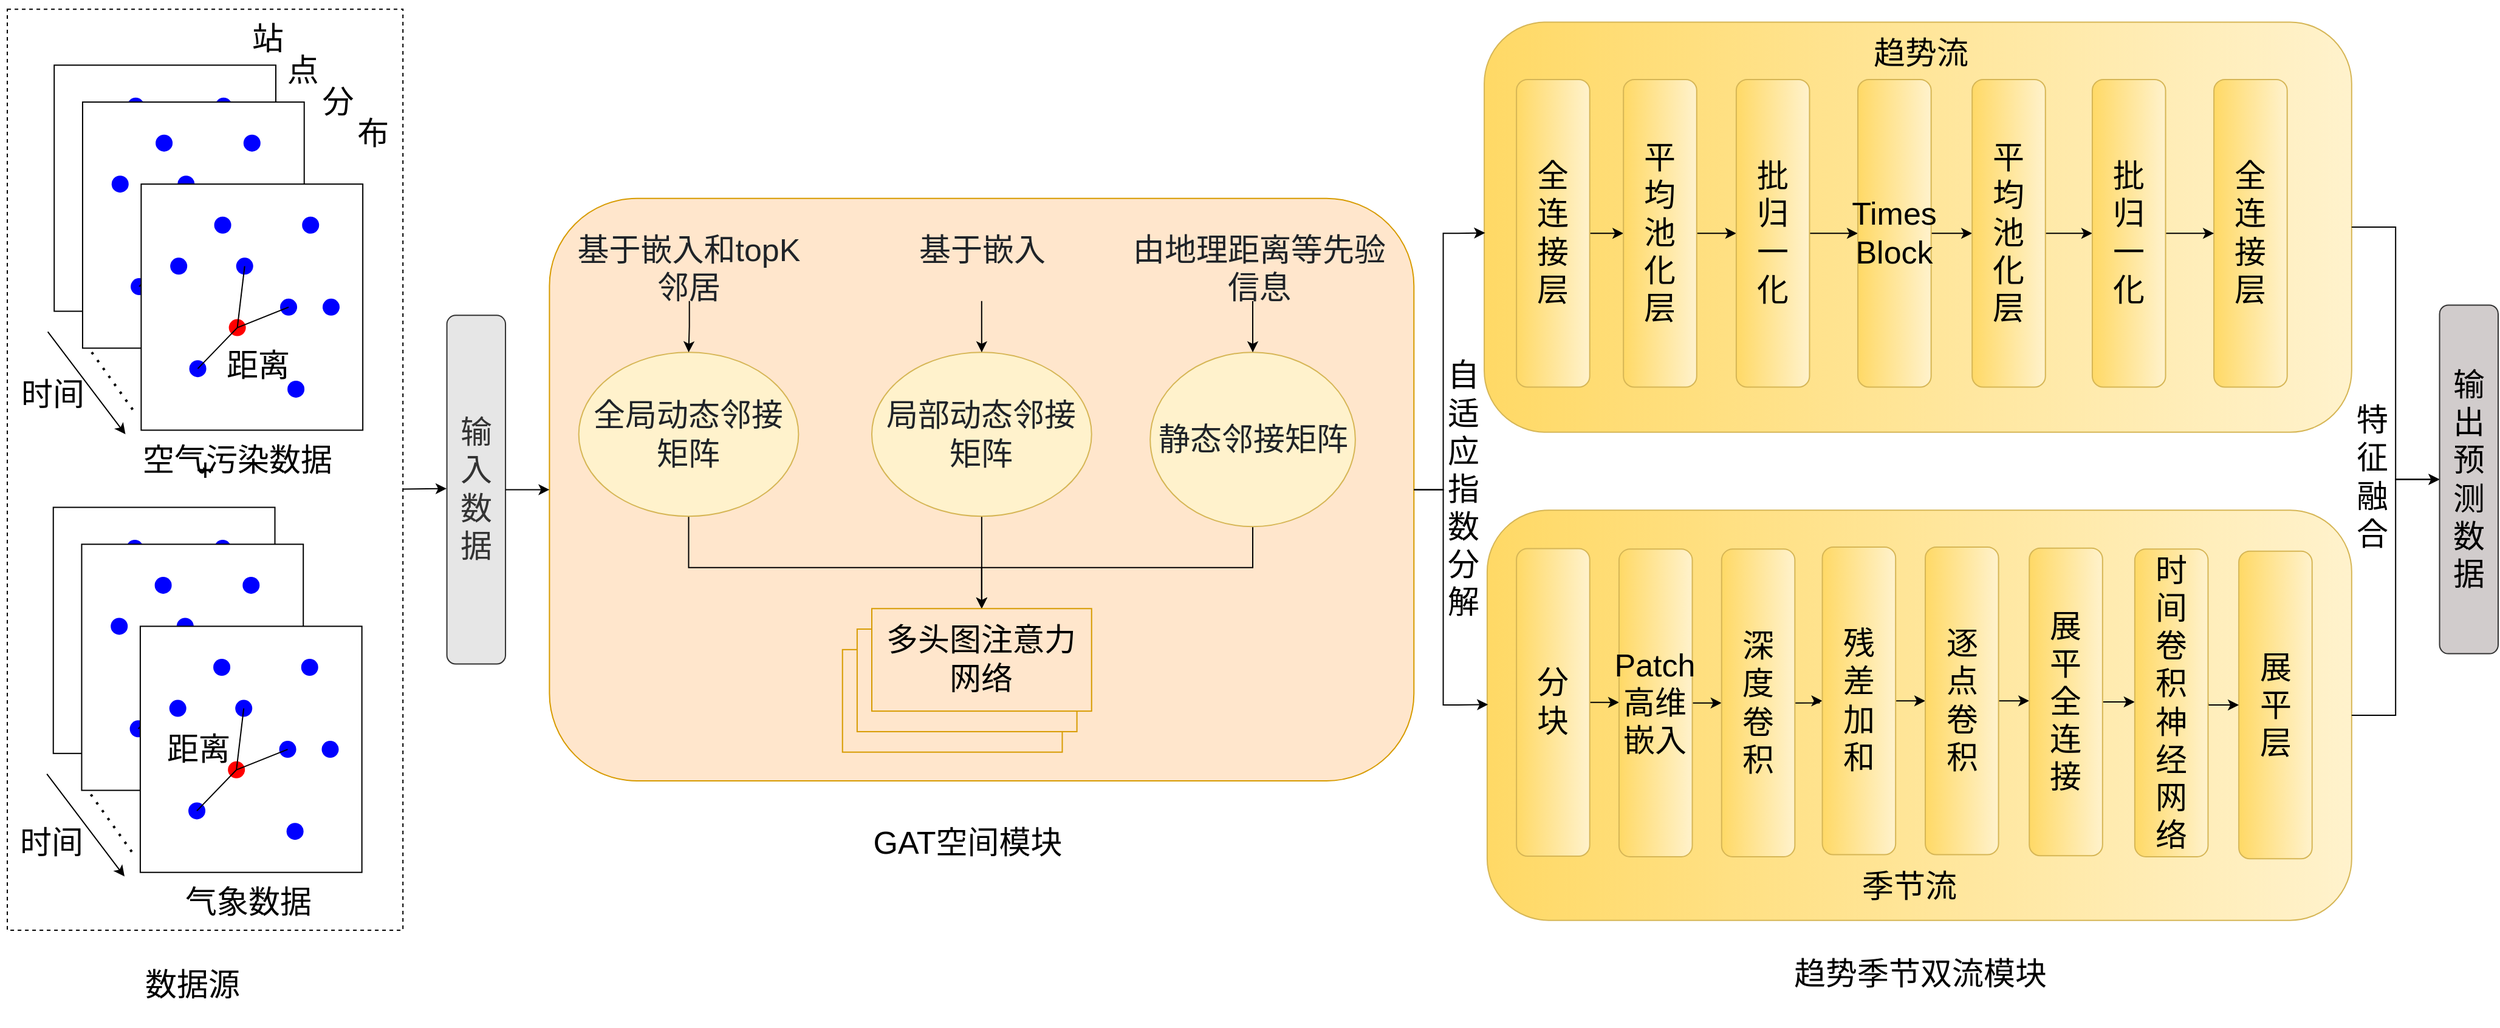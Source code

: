 <mxfile version="28.1.2">
  <diagram id="ancMZrckLGWsapOMijDk" name="第 2 页">
    <mxGraphModel dx="2605" dy="1425" grid="1" gridSize="10" guides="1" tooltips="1" connect="1" arrows="1" fold="1" page="1" pageScale="1" pageWidth="827" pageHeight="1169" math="0" shadow="0">
      <root>
        <mxCell id="0" />
        <mxCell id="1" parent="0" />
        <mxCell id="Hu4YVAxkf72-brbfAEm7-1" value="" style="group;fontFamily=Helvetica;fontSize=26;" vertex="1" connectable="0" parent="1">
          <mxGeometry x="34" y="38" width="2056" height="842" as="geometry" />
        </mxCell>
        <mxCell id="9kNGfoyaYw8XRan4NpMP-1" value="+" style="rounded=0;whiteSpace=wrap;html=1;fillColor=none;dashed=1;fontStyle=0;fontSize=26;movable=1;resizable=1;rotatable=1;deletable=1;editable=1;locked=0;connectable=1;spacing=6;fontFamily=Helvetica;" parent="Hu4YVAxkf72-brbfAEm7-1" vertex="1">
          <mxGeometry x="6.029" y="4.593" width="325.584" height="758.362" as="geometry" />
        </mxCell>
        <mxCell id="9kNGfoyaYw8XRan4NpMP-2" value="" style="rounded=0;whiteSpace=wrap;html=1;fontStyle=0;fontSize=26;movable=1;resizable=1;rotatable=1;deletable=1;editable=1;locked=0;connectable=1;spacing=6;fontFamily=Helvetica;" parent="Hu4YVAxkf72-brbfAEm7-1" vertex="1">
          <mxGeometry x="44.617" y="50.659" width="182.387" height="202.635" as="geometry" />
        </mxCell>
        <mxCell id="9kNGfoyaYw8XRan4NpMP-3" value="" style="shape=waypoint;sketch=0;fillStyle=solid;size=6;pointerEvents=1;points=[];fillColor=none;resizable=1;rotatable=1;perimeter=centerPerimeter;snapToPoint=1;strokeWidth=5;strokeColor=#0000FF;fontStyle=0;fontSize=26;movable=1;deletable=1;editable=1;locked=0;connectable=1;spacing=6;fontFamily=Helvetica;" parent="Hu4YVAxkf72-brbfAEm7-1" vertex="1">
          <mxGeometry x="63.453" y="101.318" width="24.117" height="33.773" as="geometry" />
        </mxCell>
        <mxCell id="9kNGfoyaYw8XRan4NpMP-4" value="" style="shape=waypoint;sketch=0;fillStyle=solid;size=6;pointerEvents=1;points=[];fillColor=none;resizable=1;rotatable=1;perimeter=centerPerimeter;snapToPoint=1;strokeWidth=5;strokeColor=#0000FF;fontStyle=0;fontSize=26;movable=1;deletable=1;editable=1;locked=0;connectable=1;spacing=6;fontFamily=Helvetica;" parent="Hu4YVAxkf72-brbfAEm7-1" vertex="1">
          <mxGeometry x="117.717" y="101.318" width="24.117" height="33.773" as="geometry" />
        </mxCell>
        <mxCell id="9kNGfoyaYw8XRan4NpMP-5" value="" style="shape=waypoint;sketch=0;fillStyle=solid;size=6;pointerEvents=1;points=[];fillColor=none;resizable=1;rotatable=1;perimeter=centerPerimeter;snapToPoint=1;strokeWidth=5;strokeColor=#0000FF;fontStyle=0;fontSize=26;movable=1;deletable=1;editable=1;locked=0;connectable=1;spacing=6;fontFamily=Helvetica;" parent="Hu4YVAxkf72-brbfAEm7-1" vertex="1">
          <mxGeometry x="79.129" y="185.749" width="24.117" height="33.773" as="geometry" />
        </mxCell>
        <mxCell id="9kNGfoyaYw8XRan4NpMP-6" value="" style="shape=waypoint;sketch=0;fillStyle=solid;size=6;pointerEvents=1;points=[];fillColor=none;resizable=1;rotatable=1;perimeter=centerPerimeter;snapToPoint=1;strokeWidth=5;strokeColor=#0000FF;fontStyle=0;fontSize=26;movable=1;deletable=1;editable=1;locked=0;connectable=1;spacing=6;fontFamily=Helvetica;" parent="Hu4YVAxkf72-brbfAEm7-1" vertex="1">
          <mxGeometry x="171.98" y="67.545" width="24.117" height="33.773" as="geometry" />
        </mxCell>
        <mxCell id="9kNGfoyaYw8XRan4NpMP-7" value="" style="shape=waypoint;sketch=0;fillStyle=solid;size=6;pointerEvents=1;points=[];fillColor=none;resizable=1;rotatable=1;perimeter=centerPerimeter;snapToPoint=1;strokeWidth=5;strokeColor=#0000FF;fontStyle=0;fontSize=26;movable=1;deletable=1;editable=1;locked=0;connectable=1;spacing=6;fontFamily=Helvetica;" parent="Hu4YVAxkf72-brbfAEm7-1" vertex="1">
          <mxGeometry x="188.863" y="135.09" width="24.117" height="33.773" as="geometry" />
        </mxCell>
        <mxCell id="9kNGfoyaYw8XRan4NpMP-8" value="" style="shape=waypoint;sketch=0;fillStyle=solid;size=6;pointerEvents=1;points=[];fillColor=none;resizable=1;rotatable=1;perimeter=centerPerimeter;snapToPoint=1;strokeWidth=5;strokeColor=#0000FF;fontStyle=0;fontSize=26;movable=1;deletable=1;editable=1;locked=0;connectable=1;spacing=6;fontFamily=Helvetica;" parent="Hu4YVAxkf72-brbfAEm7-1" vertex="1">
          <mxGeometry x="159.922" y="202.635" width="24.117" height="33.773" as="geometry" />
        </mxCell>
        <mxCell id="9kNGfoyaYw8XRan4NpMP-9" value="" style="shape=waypoint;sketch=0;fillStyle=solid;size=6;pointerEvents=1;points=[];fillColor=none;resizable=1;rotatable=1;perimeter=centerPerimeter;snapToPoint=1;strokeWidth=5;strokeColor=#0000FF;fontStyle=0;fontSize=26;movable=1;deletable=1;editable=1;locked=0;connectable=1;spacing=6;fontFamily=Helvetica;" parent="Hu4YVAxkf72-brbfAEm7-1" vertex="1">
          <mxGeometry x="111.687" y="151.976" width="24.117" height="33.773" as="geometry" />
        </mxCell>
        <mxCell id="9kNGfoyaYw8XRan4NpMP-10" value="" style="shape=waypoint;sketch=0;fillStyle=solid;size=6;pointerEvents=1;points=[];fillColor=none;resizable=1;rotatable=1;perimeter=centerPerimeter;snapToPoint=1;strokeWidth=5;strokeColor=#0000FF;fontStyle=0;fontSize=26;movable=1;deletable=1;editable=1;locked=0;connectable=1;spacing=6;fontFamily=Helvetica;" parent="Hu4YVAxkf72-brbfAEm7-1" vertex="1">
          <mxGeometry x="153.893" y="135.09" width="24.117" height="33.773" as="geometry" />
        </mxCell>
        <mxCell id="9kNGfoyaYw8XRan4NpMP-11" value="" style="shape=waypoint;sketch=0;fillStyle=solid;size=6;pointerEvents=1;points=[];fillColor=none;resizable=1;rotatable=1;perimeter=centerPerimeter;snapToPoint=1;strokeWidth=5;strokeColor=#0000FF;fontStyle=0;fontSize=26;movable=1;deletable=1;editable=1;locked=0;connectable=1;spacing=6;fontFamily=Helvetica;" parent="Hu4YVAxkf72-brbfAEm7-1" vertex="1">
          <mxGeometry x="99.641" y="67.545" width="24.117" height="33.773" as="geometry" />
        </mxCell>
        <mxCell id="9kNGfoyaYw8XRan4NpMP-12" value="" style="endArrow=none;html=1;rounded=0;fontStyle=0;fontSize=26;movable=1;resizable=1;rotatable=1;deletable=1;editable=1;locked=0;connectable=1;spacing=6;fontFamily=Helvetica;" parent="Hu4YVAxkf72-brbfAEm7-1" source="9kNGfoyaYw8XRan4NpMP-4" edge="1">
          <mxGeometry width="50" height="50" relative="1" as="geometry">
            <mxPoint x="159.922" y="320.839" as="sourcePoint" />
            <mxPoint x="123.746" y="168.863" as="targetPoint" />
          </mxGeometry>
        </mxCell>
        <mxCell id="9kNGfoyaYw8XRan4NpMP-13" value="" style="endArrow=none;html=1;rounded=0;exitX=0.687;exitY=0.893;exitDx=0;exitDy=0;exitPerimeter=0;entryX=0.05;entryY=0.767;entryDx=0;entryDy=0;entryPerimeter=0;fontStyle=0;fontSize=26;movable=1;resizable=1;rotatable=1;deletable=1;editable=1;locked=0;connectable=1;spacing=6;fontFamily=Helvetica;" parent="Hu4YVAxkf72-brbfAEm7-1" source="9kNGfoyaYw8XRan4NpMP-9" target="9kNGfoyaYw8XRan4NpMP-10" edge="1">
          <mxGeometry width="50" height="50" relative="1" as="geometry">
            <mxPoint x="159.922" y="320.839" as="sourcePoint" />
            <mxPoint x="220.215" y="236.408" as="targetPoint" />
          </mxGeometry>
        </mxCell>
        <mxCell id="9kNGfoyaYw8XRan4NpMP-14" value="" style="endArrow=none;html=1;rounded=0;entryX=0.27;entryY=0.928;entryDx=0;entryDy=0;entryPerimeter=0;fontStyle=0;fontSize=26;movable=1;resizable=1;rotatable=1;deletable=1;editable=1;locked=0;connectable=1;spacing=6;fontFamily=Helvetica;" parent="Hu4YVAxkf72-brbfAEm7-1" source="9kNGfoyaYw8XRan4NpMP-5" target="9kNGfoyaYw8XRan4NpMP-9" edge="1">
          <mxGeometry width="50" height="50" relative="1" as="geometry">
            <mxPoint x="123.746" y="320.839" as="sourcePoint" />
            <mxPoint x="184.039" y="236.408" as="targetPoint" />
          </mxGeometry>
        </mxCell>
        <mxCell id="9kNGfoyaYw8XRan4NpMP-15" value="" style="rounded=0;whiteSpace=wrap;html=1;fontStyle=0;fontSize=26;movable=1;resizable=1;rotatable=1;deletable=1;editable=1;locked=0;connectable=1;spacing=6;fontFamily=Helvetica;" parent="Hu4YVAxkf72-brbfAEm7-1" vertex="1">
          <mxGeometry x="67.975" y="81.054" width="182.387" height="202.635" as="geometry" />
        </mxCell>
        <mxCell id="9kNGfoyaYw8XRan4NpMP-16" value="" style="shape=waypoint;sketch=0;fillStyle=solid;size=6;pointerEvents=1;points=[];fillColor=none;resizable=1;rotatable=1;perimeter=centerPerimeter;snapToPoint=1;strokeWidth=5;strokeColor=#0000FF;fontStyle=0;fontSize=26;movable=1;deletable=1;editable=1;locked=0;connectable=1;spacing=6;fontFamily=Helvetica;" parent="Hu4YVAxkf72-brbfAEm7-1" vertex="1">
          <mxGeometry x="86.81" y="131.713" width="24.117" height="33.773" as="geometry" />
        </mxCell>
        <mxCell id="9kNGfoyaYw8XRan4NpMP-17" value="" style="shape=waypoint;sketch=0;fillStyle=solid;size=6;pointerEvents=1;points=[];fillColor=none;resizable=1;rotatable=1;perimeter=centerPerimeter;snapToPoint=1;strokeWidth=5;strokeColor=#0000FF;fontStyle=0;fontSize=26;movable=1;deletable=1;editable=1;locked=0;connectable=1;spacing=6;fontFamily=Helvetica;" parent="Hu4YVAxkf72-brbfAEm7-1" vertex="1">
          <mxGeometry x="141.074" y="131.713" width="24.117" height="33.773" as="geometry" />
        </mxCell>
        <mxCell id="9kNGfoyaYw8XRan4NpMP-18" value="" style="shape=waypoint;sketch=0;fillStyle=solid;size=6;pointerEvents=1;points=[];fillColor=none;resizable=1;rotatable=1;perimeter=centerPerimeter;snapToPoint=1;strokeWidth=5;strokeColor=#0000FF;fontStyle=0;fontSize=26;movable=1;deletable=1;editable=1;locked=0;connectable=1;spacing=6;fontFamily=Helvetica;" parent="Hu4YVAxkf72-brbfAEm7-1" vertex="1">
          <mxGeometry x="102.486" y="216.144" width="24.117" height="33.773" as="geometry" />
        </mxCell>
        <mxCell id="9kNGfoyaYw8XRan4NpMP-19" value="" style="shape=waypoint;sketch=0;fillStyle=solid;size=6;pointerEvents=1;points=[];fillColor=none;resizable=1;rotatable=1;perimeter=centerPerimeter;snapToPoint=1;strokeWidth=5;strokeColor=#0000FF;fontStyle=0;fontSize=26;movable=1;deletable=1;editable=1;locked=0;connectable=1;spacing=6;fontFamily=Helvetica;" parent="Hu4YVAxkf72-brbfAEm7-1" vertex="1">
          <mxGeometry x="195.338" y="97.94" width="24.117" height="33.773" as="geometry" />
        </mxCell>
        <mxCell id="9kNGfoyaYw8XRan4NpMP-20" value="" style="shape=waypoint;sketch=0;fillStyle=solid;size=6;pointerEvents=1;points=[];fillColor=none;resizable=1;rotatable=1;perimeter=centerPerimeter;snapToPoint=1;strokeWidth=5;strokeColor=#0000FF;fontStyle=0;fontSize=26;movable=1;deletable=1;editable=1;locked=0;connectable=1;spacing=6;fontFamily=Helvetica;" parent="Hu4YVAxkf72-brbfAEm7-1" vertex="1">
          <mxGeometry x="212.22" y="165.485" width="24.117" height="33.773" as="geometry" />
        </mxCell>
        <mxCell id="9kNGfoyaYw8XRan4NpMP-21" value="" style="shape=waypoint;sketch=0;fillStyle=solid;size=6;pointerEvents=1;points=[];fillColor=none;resizable=1;rotatable=1;perimeter=centerPerimeter;snapToPoint=1;strokeWidth=5;strokeColor=#0000FF;fontStyle=0;fontSize=26;movable=1;deletable=1;editable=1;locked=0;connectable=1;spacing=6;fontFamily=Helvetica;" parent="Hu4YVAxkf72-brbfAEm7-1" vertex="1">
          <mxGeometry x="183.279" y="233.031" width="24.117" height="33.773" as="geometry" />
        </mxCell>
        <mxCell id="9kNGfoyaYw8XRan4NpMP-22" value="" style="shape=waypoint;sketch=0;fillStyle=solid;size=6;pointerEvents=1;points=[];fillColor=none;resizable=1;rotatable=1;perimeter=centerPerimeter;snapToPoint=1;strokeWidth=5;strokeColor=#0000FF;fontStyle=0;fontSize=26;movable=1;deletable=1;editable=1;locked=0;connectable=1;spacing=6;fontFamily=Helvetica;" parent="Hu4YVAxkf72-brbfAEm7-1" vertex="1">
          <mxGeometry x="135.045" y="182.372" width="24.117" height="33.773" as="geometry" />
        </mxCell>
        <mxCell id="9kNGfoyaYw8XRan4NpMP-23" value="" style="shape=waypoint;sketch=0;fillStyle=solid;size=6;pointerEvents=1;points=[];fillColor=none;resizable=1;rotatable=1;perimeter=centerPerimeter;snapToPoint=1;strokeWidth=5;strokeColor=#0000FF;fontStyle=0;fontSize=26;movable=1;deletable=1;editable=1;locked=0;connectable=1;spacing=6;fontFamily=Helvetica;" parent="Hu4YVAxkf72-brbfAEm7-1" vertex="1">
          <mxGeometry x="177.25" y="165.485" width="24.117" height="33.773" as="geometry" />
        </mxCell>
        <mxCell id="9kNGfoyaYw8XRan4NpMP-24" value="" style="shape=waypoint;sketch=0;fillStyle=solid;size=6;pointerEvents=1;points=[];fillColor=none;resizable=1;rotatable=1;perimeter=centerPerimeter;snapToPoint=1;strokeWidth=5;strokeColor=#0000FF;fontStyle=0;fontSize=26;movable=1;deletable=1;editable=1;locked=0;connectable=1;spacing=6;fontFamily=Helvetica;" parent="Hu4YVAxkf72-brbfAEm7-1" vertex="1">
          <mxGeometry x="122.998" y="97.94" width="24.117" height="33.773" as="geometry" />
        </mxCell>
        <mxCell id="9kNGfoyaYw8XRan4NpMP-25" value="" style="endArrow=none;html=1;rounded=0;fontStyle=0;fontSize=26;movable=1;resizable=1;rotatable=1;deletable=1;editable=1;locked=0;connectable=1;spacing=6;fontFamily=Helvetica;" parent="Hu4YVAxkf72-brbfAEm7-1" source="9kNGfoyaYw8XRan4NpMP-17" edge="1">
          <mxGeometry width="50" height="50" relative="1" as="geometry">
            <mxPoint x="183.279" y="351.234" as="sourcePoint" />
            <mxPoint x="147.103" y="199.258" as="targetPoint" />
          </mxGeometry>
        </mxCell>
        <mxCell id="9kNGfoyaYw8XRan4NpMP-26" value="" style="endArrow=none;html=1;rounded=0;exitX=0.687;exitY=0.893;exitDx=0;exitDy=0;exitPerimeter=0;entryX=0.05;entryY=0.767;entryDx=0;entryDy=0;entryPerimeter=0;fontStyle=0;fontSize=26;movable=1;resizable=1;rotatable=1;deletable=1;editable=1;locked=0;connectable=1;spacing=6;fontFamily=Helvetica;" parent="Hu4YVAxkf72-brbfAEm7-1" source="9kNGfoyaYw8XRan4NpMP-22" target="9kNGfoyaYw8XRan4NpMP-23" edge="1">
          <mxGeometry width="50" height="50" relative="1" as="geometry">
            <mxPoint x="183.279" y="351.234" as="sourcePoint" />
            <mxPoint x="243.573" y="266.803" as="targetPoint" />
          </mxGeometry>
        </mxCell>
        <mxCell id="9kNGfoyaYw8XRan4NpMP-27" value="" style="endArrow=none;html=1;rounded=0;entryX=0.27;entryY=0.928;entryDx=0;entryDy=0;entryPerimeter=0;fontStyle=0;fontSize=26;movable=1;resizable=1;rotatable=1;deletable=1;editable=1;locked=0;connectable=1;spacing=6;fontFamily=Helvetica;" parent="Hu4YVAxkf72-brbfAEm7-1" source="9kNGfoyaYw8XRan4NpMP-18" target="9kNGfoyaYw8XRan4NpMP-22" edge="1">
          <mxGeometry width="50" height="50" relative="1" as="geometry">
            <mxPoint x="147.103" y="351.234" as="sourcePoint" />
            <mxPoint x="207.397" y="266.803" as="targetPoint" />
          </mxGeometry>
        </mxCell>
        <mxCell id="9kNGfoyaYw8XRan4NpMP-28" value="" style="rounded=0;whiteSpace=wrap;html=1;fontStyle=0;fontSize=26;movable=1;resizable=1;rotatable=1;deletable=1;editable=1;locked=0;connectable=1;spacing=6;fontFamily=Helvetica;" parent="Hu4YVAxkf72-brbfAEm7-1" vertex="1">
          <mxGeometry x="116.197" y="148.599" width="182.387" height="202.635" as="geometry" />
        </mxCell>
        <mxCell id="9kNGfoyaYw8XRan4NpMP-29" value="" style="shape=waypoint;sketch=0;fillStyle=solid;size=6;pointerEvents=1;points=[];fillColor=none;resizable=1;rotatable=1;perimeter=centerPerimeter;snapToPoint=1;strokeWidth=5;strokeColor=#0000FF;fontStyle=0;fontSize=26;movable=1;deletable=1;editable=1;locked=0;connectable=1;spacing=6;fontFamily=Helvetica;" parent="Hu4YVAxkf72-brbfAEm7-1" vertex="1">
          <mxGeometry x="135.033" y="199.258" width="24.117" height="33.773" as="geometry" />
        </mxCell>
        <mxCell id="9kNGfoyaYw8XRan4NpMP-30" value="" style="shape=waypoint;sketch=0;fillStyle=solid;size=6;pointerEvents=1;points=[];fillColor=none;resizable=1;rotatable=1;perimeter=centerPerimeter;snapToPoint=1;strokeWidth=5;strokeColor=#0000FF;fontStyle=0;fontSize=26;movable=1;deletable=1;editable=1;locked=0;connectable=1;spacing=6;fontFamily=Helvetica;" parent="Hu4YVAxkf72-brbfAEm7-1" vertex="1">
          <mxGeometry x="189.297" y="199.258" width="24.117" height="33.773" as="geometry" />
        </mxCell>
        <mxCell id="9kNGfoyaYw8XRan4NpMP-31" value="" style="shape=waypoint;sketch=0;fillStyle=solid;size=6;pointerEvents=1;points=[];fillColor=none;resizable=1;rotatable=1;perimeter=centerPerimeter;snapToPoint=1;strokeWidth=5;strokeColor=#0000FF;fontStyle=0;fontSize=26;movable=1;deletable=1;editable=1;locked=0;connectable=1;spacing=6;fontFamily=Helvetica;" parent="Hu4YVAxkf72-brbfAEm7-1" vertex="1">
          <mxGeometry x="150.709" y="283.689" width="24.117" height="33.773" as="geometry" />
        </mxCell>
        <mxCell id="9kNGfoyaYw8XRan4NpMP-32" value="" style="shape=waypoint;sketch=0;fillStyle=solid;size=6;pointerEvents=1;points=[];fillColor=none;resizable=1;rotatable=1;perimeter=centerPerimeter;snapToPoint=1;strokeWidth=5;strokeColor=#0000FF;fontStyle=0;fontSize=26;movable=1;deletable=1;editable=1;locked=0;connectable=1;spacing=6;fontFamily=Helvetica;" parent="Hu4YVAxkf72-brbfAEm7-1" vertex="1">
          <mxGeometry x="243.561" y="165.485" width="24.117" height="33.773" as="geometry" />
        </mxCell>
        <mxCell id="9kNGfoyaYw8XRan4NpMP-33" value="" style="shape=waypoint;sketch=0;fillStyle=solid;size=6;pointerEvents=1;points=[];fillColor=none;resizable=1;rotatable=1;perimeter=centerPerimeter;snapToPoint=1;strokeWidth=5;strokeColor=#0000FF;fontStyle=0;fontSize=26;movable=1;deletable=1;editable=1;locked=0;connectable=1;spacing=6;fontFamily=Helvetica;" parent="Hu4YVAxkf72-brbfAEm7-1" vertex="1">
          <mxGeometry x="260.443" y="233.031" width="24.117" height="33.773" as="geometry" />
        </mxCell>
        <mxCell id="9kNGfoyaYw8XRan4NpMP-34" value="" style="shape=waypoint;sketch=0;fillStyle=solid;size=6;pointerEvents=1;points=[];fillColor=none;resizable=1;rotatable=1;perimeter=centerPerimeter;snapToPoint=1;strokeWidth=5;strokeColor=#0000FF;fontStyle=0;fontSize=26;movable=1;deletable=1;editable=1;locked=0;connectable=1;spacing=6;fontFamily=Helvetica;" parent="Hu4YVAxkf72-brbfAEm7-1" vertex="1">
          <mxGeometry x="231.502" y="300.576" width="24.117" height="33.773" as="geometry" />
        </mxCell>
        <mxCell id="9kNGfoyaYw8XRan4NpMP-35" value="" style="shape=waypoint;sketch=0;fillStyle=solid;size=6;pointerEvents=1;points=[];fillColor=none;resizable=1;rotatable=1;perimeter=centerPerimeter;snapToPoint=1;strokeWidth=5;strokeColor=#FF0000;fontStyle=0;fontSize=26;movable=1;deletable=1;editable=1;locked=0;connectable=1;spacing=6;fontFamily=Helvetica;" parent="Hu4YVAxkf72-brbfAEm7-1" vertex="1">
          <mxGeometry x="183.267" y="249.917" width="24.117" height="33.773" as="geometry" />
        </mxCell>
        <mxCell id="9kNGfoyaYw8XRan4NpMP-36" value="" style="shape=waypoint;sketch=0;fillStyle=solid;size=6;pointerEvents=1;points=[];fillColor=none;resizable=1;rotatable=1;perimeter=centerPerimeter;snapToPoint=1;strokeWidth=5;strokeColor=#0000FF;fontStyle=0;fontSize=26;movable=1;deletable=1;editable=1;locked=0;connectable=1;spacing=6;fontFamily=Helvetica;" parent="Hu4YVAxkf72-brbfAEm7-1" vertex="1">
          <mxGeometry x="225.473" y="233.031" width="24.117" height="33.773" as="geometry" />
        </mxCell>
        <mxCell id="9kNGfoyaYw8XRan4NpMP-37" value="" style="shape=waypoint;sketch=0;fillStyle=solid;size=6;pointerEvents=1;points=[];fillColor=none;resizable=1;rotatable=1;perimeter=centerPerimeter;snapToPoint=1;strokeWidth=5;strokeColor=#0000FF;fontStyle=0;fontSize=26;movable=1;deletable=1;editable=1;locked=0;connectable=1;spacing=6;fontFamily=Helvetica;" parent="Hu4YVAxkf72-brbfAEm7-1" vertex="1">
          <mxGeometry x="171.221" y="165.485" width="24.117" height="33.773" as="geometry" />
        </mxCell>
        <mxCell id="9kNGfoyaYw8XRan4NpMP-38" value="" style="endArrow=none;html=1;rounded=0;fontStyle=0;fontSize=26;movable=1;resizable=1;rotatable=1;deletable=1;editable=1;locked=0;connectable=1;spacing=6;fontFamily=Helvetica;" parent="Hu4YVAxkf72-brbfAEm7-1" source="9kNGfoyaYw8XRan4NpMP-30" edge="1">
          <mxGeometry width="50" height="50" relative="1" as="geometry">
            <mxPoint x="231.502" y="418.779" as="sourcePoint" />
            <mxPoint x="195.326" y="266.803" as="targetPoint" />
          </mxGeometry>
        </mxCell>
        <mxCell id="9kNGfoyaYw8XRan4NpMP-39" value="" style="endArrow=none;html=1;rounded=0;exitX=0.687;exitY=0.893;exitDx=0;exitDy=0;exitPerimeter=0;entryX=0.05;entryY=0.767;entryDx=0;entryDy=0;entryPerimeter=0;fontStyle=0;fontSize=26;movable=1;resizable=1;rotatable=1;deletable=1;editable=1;locked=0;connectable=1;spacing=6;fontFamily=Helvetica;" parent="Hu4YVAxkf72-brbfAEm7-1" source="9kNGfoyaYw8XRan4NpMP-35" target="9kNGfoyaYw8XRan4NpMP-36" edge="1">
          <mxGeometry width="50" height="50" relative="1" as="geometry">
            <mxPoint x="231.502" y="418.779" as="sourcePoint" />
            <mxPoint x="291.795" y="334.348" as="targetPoint" />
          </mxGeometry>
        </mxCell>
        <mxCell id="9kNGfoyaYw8XRan4NpMP-40" value="" style="endArrow=none;html=1;rounded=0;entryX=0.27;entryY=0.928;entryDx=0;entryDy=0;entryPerimeter=0;fontStyle=0;fontSize=26;movable=1;resizable=1;rotatable=1;deletable=1;editable=1;locked=0;connectable=1;spacing=6;fontFamily=Helvetica;" parent="Hu4YVAxkf72-brbfAEm7-1" source="9kNGfoyaYw8XRan4NpMP-31" target="9kNGfoyaYw8XRan4NpMP-35" edge="1">
          <mxGeometry width="50" height="50" relative="1" as="geometry">
            <mxPoint x="195.326" y="418.779" as="sourcePoint" />
            <mxPoint x="255.619" y="334.348" as="targetPoint" />
          </mxGeometry>
        </mxCell>
        <mxCell id="9kNGfoyaYw8XRan4NpMP-41" value="" style="endArrow=classic;html=1;rounded=0;fontStyle=0;fontSize=26;movable=1;resizable=1;rotatable=1;deletable=1;editable=1;locked=0;connectable=1;spacing=6;fontFamily=Helvetica;" parent="Hu4YVAxkf72-brbfAEm7-1" edge="1">
          <mxGeometry width="50" height="50" relative="1" as="geometry">
            <mxPoint x="39.335" y="270.18" as="sourcePoint" />
            <mxPoint x="103.246" y="354.612" as="targetPoint" />
          </mxGeometry>
        </mxCell>
        <mxCell id="9kNGfoyaYw8XRan4NpMP-42" value="" style="endArrow=none;dashed=1;html=1;dashPattern=1 3;strokeWidth=2;rounded=0;fontStyle=0;fontSize=26;movable=1;resizable=1;rotatable=1;deletable=1;editable=1;locked=0;connectable=1;spacing=6;fontFamily=Helvetica;" parent="Hu4YVAxkf72-brbfAEm7-1" edge="1">
          <mxGeometry width="50" height="50" relative="1" as="geometry">
            <mxPoint x="75.511" y="287.067" as="sourcePoint" />
            <mxPoint x="111.687" y="337.725" as="targetPoint" />
          </mxGeometry>
        </mxCell>
        <mxCell id="9kNGfoyaYw8XRan4NpMP-43" value="&lt;font&gt;&lt;span&gt;时间&lt;/span&gt;&lt;/font&gt;" style="text;html=1;align=center;verticalAlign=middle;resizable=1;points=[];autosize=1;strokeColor=none;fillColor=none;fontSize=26;fontStyle=0;movable=1;rotatable=1;deletable=1;editable=1;locked=0;connectable=1;spacing=6;fontFamily=Helvetica;" parent="Hu4YVAxkf72-brbfAEm7-1" vertex="1">
          <mxGeometry x="0.748" y="294.743" width="84.566" height="53.836" as="geometry" />
        </mxCell>
        <mxCell id="9kNGfoyaYw8XRan4NpMP-44" value="&lt;font&gt;&lt;span&gt;距离&lt;/span&gt;&lt;/font&gt;" style="text;html=1;align=center;verticalAlign=middle;resizable=1;points=[];autosize=1;strokeColor=none;fillColor=none;fontStyle=0;fontSize=26;movable=1;rotatable=1;deletable=1;editable=1;locked=0;connectable=1;spacing=6;fontFamily=Helvetica;" parent="Hu4YVAxkf72-brbfAEm7-1" vertex="1">
          <mxGeometry x="169.569" y="271.575" width="84.566" height="53.836" as="geometry" />
        </mxCell>
        <mxCell id="9kNGfoyaYw8XRan4NpMP-45" value="&lt;font&gt;&lt;span&gt;空气污染数据&lt;/span&gt;&lt;/font&gt;" style="text;html=1;align=center;verticalAlign=middle;resizable=1;points=[];autosize=1;strokeColor=none;fillColor=none;fontSize=26;fontStyle=0;movable=1;rotatable=1;deletable=1;editable=1;locked=0;connectable=1;spacing=6;fontFamily=Helvetica;" parent="Hu4YVAxkf72-brbfAEm7-1" vertex="1">
          <mxGeometry x="95.059" y="349.252" width="200.843" height="53.836" as="geometry" />
        </mxCell>
        <mxCell id="9kNGfoyaYw8XRan4NpMP-46" value="" style="rounded=0;whiteSpace=wrap;html=1;fontStyle=0;fontSize=26;movable=1;resizable=1;rotatable=1;deletable=1;editable=1;locked=0;connectable=1;spacing=6;fontFamily=Helvetica;" parent="Hu4YVAxkf72-brbfAEm7-1" vertex="1">
          <mxGeometry x="43.869" y="414.777" width="182.387" height="202.635" as="geometry" />
        </mxCell>
        <mxCell id="9kNGfoyaYw8XRan4NpMP-47" value="" style="shape=waypoint;sketch=0;fillStyle=solid;size=6;pointerEvents=1;points=[];fillColor=none;resizable=1;rotatable=1;perimeter=centerPerimeter;snapToPoint=1;strokeWidth=5;strokeColor=#0000FF;fontStyle=0;fontSize=26;movable=1;deletable=1;editable=1;locked=0;connectable=1;spacing=6;fontFamily=Helvetica;" parent="Hu4YVAxkf72-brbfAEm7-1" vertex="1">
          <mxGeometry x="62.705" y="465.436" width="24.117" height="33.773" as="geometry" />
        </mxCell>
        <mxCell id="9kNGfoyaYw8XRan4NpMP-48" value="" style="shape=waypoint;sketch=0;fillStyle=solid;size=6;pointerEvents=1;points=[];fillColor=none;resizable=1;rotatable=1;perimeter=centerPerimeter;snapToPoint=1;strokeWidth=5;strokeColor=#0000FF;fontStyle=0;fontSize=26;movable=1;deletable=1;editable=1;locked=0;connectable=1;spacing=6;fontFamily=Helvetica;" parent="Hu4YVAxkf72-brbfAEm7-1" vertex="1">
          <mxGeometry x="116.969" y="465.436" width="24.117" height="33.773" as="geometry" />
        </mxCell>
        <mxCell id="9kNGfoyaYw8XRan4NpMP-49" value="" style="shape=waypoint;sketch=0;fillStyle=solid;size=6;pointerEvents=1;points=[];fillColor=none;resizable=1;rotatable=1;perimeter=centerPerimeter;snapToPoint=1;strokeWidth=5;strokeColor=#0000FF;fontStyle=0;fontSize=26;movable=1;deletable=1;editable=1;locked=0;connectable=1;spacing=6;fontFamily=Helvetica;" parent="Hu4YVAxkf72-brbfAEm7-1" vertex="1">
          <mxGeometry x="78.381" y="549.868" width="24.117" height="33.773" as="geometry" />
        </mxCell>
        <mxCell id="9kNGfoyaYw8XRan4NpMP-50" value="" style="shape=waypoint;sketch=0;fillStyle=solid;size=6;pointerEvents=1;points=[];fillColor=none;resizable=1;rotatable=1;perimeter=centerPerimeter;snapToPoint=1;strokeWidth=5;strokeColor=#0000FF;fontStyle=0;fontSize=26;movable=1;deletable=1;editable=1;locked=0;connectable=1;spacing=6;fontFamily=Helvetica;" parent="Hu4YVAxkf72-brbfAEm7-1" vertex="1">
          <mxGeometry x="171.233" y="431.664" width="24.117" height="33.773" as="geometry" />
        </mxCell>
        <mxCell id="9kNGfoyaYw8XRan4NpMP-51" value="" style="shape=waypoint;sketch=0;fillStyle=solid;size=6;pointerEvents=1;points=[];fillColor=none;resizable=1;rotatable=1;perimeter=centerPerimeter;snapToPoint=1;strokeWidth=5;strokeColor=#0000FF;fontStyle=0;fontSize=26;movable=1;deletable=1;editable=1;locked=0;connectable=1;spacing=6;fontFamily=Helvetica;" parent="Hu4YVAxkf72-brbfAEm7-1" vertex="1">
          <mxGeometry x="188.115" y="499.209" width="24.117" height="33.773" as="geometry" />
        </mxCell>
        <mxCell id="9kNGfoyaYw8XRan4NpMP-52" value="" style="shape=waypoint;sketch=0;fillStyle=solid;size=6;pointerEvents=1;points=[];fillColor=none;resizable=1;rotatable=1;perimeter=centerPerimeter;snapToPoint=1;strokeWidth=5;strokeColor=#0000FF;fontStyle=0;fontSize=26;movable=1;deletable=1;editable=1;locked=0;connectable=1;spacing=6;fontFamily=Helvetica;" parent="Hu4YVAxkf72-brbfAEm7-1" vertex="1">
          <mxGeometry x="159.174" y="566.754" width="24.117" height="33.773" as="geometry" />
        </mxCell>
        <mxCell id="9kNGfoyaYw8XRan4NpMP-53" value="" style="shape=waypoint;sketch=0;fillStyle=solid;size=6;pointerEvents=1;points=[];fillColor=none;resizable=1;rotatable=1;perimeter=centerPerimeter;snapToPoint=1;strokeWidth=5;strokeColor=#0000FF;fontStyle=0;fontSize=26;movable=1;deletable=1;editable=1;locked=0;connectable=1;spacing=6;fontFamily=Helvetica;" parent="Hu4YVAxkf72-brbfAEm7-1" vertex="1">
          <mxGeometry x="110.94" y="516.095" width="24.117" height="33.773" as="geometry" />
        </mxCell>
        <mxCell id="9kNGfoyaYw8XRan4NpMP-54" value="" style="shape=waypoint;sketch=0;fillStyle=solid;size=6;pointerEvents=1;points=[];fillColor=none;resizable=1;rotatable=1;perimeter=centerPerimeter;snapToPoint=1;strokeWidth=5;strokeColor=#0000FF;fontStyle=0;fontSize=26;movable=1;deletable=1;editable=1;locked=0;connectable=1;spacing=6;fontFamily=Helvetica;" parent="Hu4YVAxkf72-brbfAEm7-1" vertex="1">
          <mxGeometry x="153.145" y="499.209" width="24.117" height="33.773" as="geometry" />
        </mxCell>
        <mxCell id="9kNGfoyaYw8XRan4NpMP-55" value="" style="shape=waypoint;sketch=0;fillStyle=solid;size=6;pointerEvents=1;points=[];fillColor=none;resizable=1;rotatable=1;perimeter=centerPerimeter;snapToPoint=1;strokeWidth=5;strokeColor=#0000FF;fontStyle=0;fontSize=26;movable=1;deletable=1;editable=1;locked=0;connectable=1;spacing=6;fontFamily=Helvetica;" parent="Hu4YVAxkf72-brbfAEm7-1" vertex="1">
          <mxGeometry x="98.893" y="431.664" width="24.117" height="33.773" as="geometry" />
        </mxCell>
        <mxCell id="9kNGfoyaYw8XRan4NpMP-56" value="" style="endArrow=none;html=1;rounded=0;fontStyle=0;fontSize=26;movable=1;resizable=1;rotatable=1;deletable=1;editable=1;locked=0;connectable=1;spacing=6;fontFamily=Helvetica;" parent="Hu4YVAxkf72-brbfAEm7-1" source="9kNGfoyaYw8XRan4NpMP-48" edge="1">
          <mxGeometry width="50" height="50" relative="1" as="geometry">
            <mxPoint x="159.174" y="684.958" as="sourcePoint" />
            <mxPoint x="122.998" y="532.981" as="targetPoint" />
          </mxGeometry>
        </mxCell>
        <mxCell id="9kNGfoyaYw8XRan4NpMP-57" value="" style="endArrow=none;html=1;rounded=0;exitX=0.687;exitY=0.893;exitDx=0;exitDy=0;exitPerimeter=0;entryX=0.05;entryY=0.767;entryDx=0;entryDy=0;entryPerimeter=0;fontStyle=0;fontSize=26;movable=1;resizable=1;rotatable=1;deletable=1;editable=1;locked=0;connectable=1;spacing=6;fontFamily=Helvetica;" parent="Hu4YVAxkf72-brbfAEm7-1" source="9kNGfoyaYw8XRan4NpMP-53" target="9kNGfoyaYw8XRan4NpMP-54" edge="1">
          <mxGeometry width="50" height="50" relative="1" as="geometry">
            <mxPoint x="159.174" y="684.958" as="sourcePoint" />
            <mxPoint x="219.467" y="600.526" as="targetPoint" />
          </mxGeometry>
        </mxCell>
        <mxCell id="9kNGfoyaYw8XRan4NpMP-58" value="" style="endArrow=none;html=1;rounded=0;entryX=0.27;entryY=0.928;entryDx=0;entryDy=0;entryPerimeter=0;fontStyle=0;fontSize=26;movable=1;resizable=1;rotatable=1;deletable=1;editable=1;locked=0;connectable=1;spacing=6;fontFamily=Helvetica;" parent="Hu4YVAxkf72-brbfAEm7-1" source="9kNGfoyaYw8XRan4NpMP-49" target="9kNGfoyaYw8XRan4NpMP-53" edge="1">
          <mxGeometry width="50" height="50" relative="1" as="geometry">
            <mxPoint x="122.998" y="684.958" as="sourcePoint" />
            <mxPoint x="183.291" y="600.526" as="targetPoint" />
          </mxGeometry>
        </mxCell>
        <mxCell id="9kNGfoyaYw8XRan4NpMP-59" value="" style="rounded=0;whiteSpace=wrap;html=1;fontStyle=0;fontSize=26;movable=1;resizable=1;rotatable=1;deletable=1;editable=1;locked=0;connectable=1;spacing=6;fontFamily=Helvetica;" parent="Hu4YVAxkf72-brbfAEm7-1" vertex="1">
          <mxGeometry x="67.227" y="445.173" width="182.387" height="202.635" as="geometry" />
        </mxCell>
        <mxCell id="9kNGfoyaYw8XRan4NpMP-60" value="" style="shape=waypoint;sketch=0;fillStyle=solid;size=6;pointerEvents=1;points=[];fillColor=none;resizable=1;rotatable=1;perimeter=centerPerimeter;snapToPoint=1;strokeWidth=5;strokeColor=#0000FF;fontStyle=0;fontSize=26;movable=1;deletable=1;editable=1;locked=0;connectable=1;spacing=6;fontFamily=Helvetica;" parent="Hu4YVAxkf72-brbfAEm7-1" vertex="1">
          <mxGeometry x="86.063" y="495.831" width="24.117" height="33.773" as="geometry" />
        </mxCell>
        <mxCell id="9kNGfoyaYw8XRan4NpMP-61" value="" style="shape=waypoint;sketch=0;fillStyle=solid;size=6;pointerEvents=1;points=[];fillColor=none;resizable=1;rotatable=1;perimeter=centerPerimeter;snapToPoint=1;strokeWidth=5;strokeColor=#0000FF;fontStyle=0;fontSize=26;movable=1;deletable=1;editable=1;locked=0;connectable=1;spacing=6;fontFamily=Helvetica;" parent="Hu4YVAxkf72-brbfAEm7-1" vertex="1">
          <mxGeometry x="140.327" y="495.831" width="24.117" height="33.773" as="geometry" />
        </mxCell>
        <mxCell id="9kNGfoyaYw8XRan4NpMP-62" value="" style="shape=waypoint;sketch=0;fillStyle=solid;size=6;pointerEvents=1;points=[];fillColor=none;resizable=1;rotatable=1;perimeter=centerPerimeter;snapToPoint=1;strokeWidth=5;strokeColor=#0000FF;fontStyle=0;fontSize=26;movable=1;deletable=1;editable=1;locked=0;connectable=1;spacing=6;fontFamily=Helvetica;" parent="Hu4YVAxkf72-brbfAEm7-1" vertex="1">
          <mxGeometry x="101.739" y="580.263" width="24.117" height="33.773" as="geometry" />
        </mxCell>
        <mxCell id="9kNGfoyaYw8XRan4NpMP-63" value="" style="shape=waypoint;sketch=0;fillStyle=solid;size=6;pointerEvents=1;points=[];fillColor=none;resizable=1;rotatable=1;perimeter=centerPerimeter;snapToPoint=1;strokeWidth=5;strokeColor=#0000FF;fontStyle=0;fontSize=26;movable=1;deletable=1;editable=1;locked=0;connectable=1;spacing=6;fontFamily=Helvetica;" parent="Hu4YVAxkf72-brbfAEm7-1" vertex="1">
          <mxGeometry x="194.59" y="462.059" width="24.117" height="33.773" as="geometry" />
        </mxCell>
        <mxCell id="9kNGfoyaYw8XRan4NpMP-64" value="" style="shape=waypoint;sketch=0;fillStyle=solid;size=6;pointerEvents=1;points=[];fillColor=none;resizable=1;rotatable=1;perimeter=centerPerimeter;snapToPoint=1;strokeWidth=5;strokeColor=#0000FF;fontStyle=0;fontSize=26;movable=1;deletable=1;editable=1;locked=0;connectable=1;spacing=6;fontFamily=Helvetica;" parent="Hu4YVAxkf72-brbfAEm7-1" vertex="1">
          <mxGeometry x="211.473" y="529.604" width="24.117" height="33.773" as="geometry" />
        </mxCell>
        <mxCell id="9kNGfoyaYw8XRan4NpMP-65" value="" style="shape=waypoint;sketch=0;fillStyle=solid;size=6;pointerEvents=1;points=[];fillColor=none;resizable=1;rotatable=1;perimeter=centerPerimeter;snapToPoint=1;strokeWidth=5;strokeColor=#0000FF;fontStyle=0;fontSize=26;movable=1;deletable=1;editable=1;locked=0;connectable=1;spacing=6;fontFamily=Helvetica;" parent="Hu4YVAxkf72-brbfAEm7-1" vertex="1">
          <mxGeometry x="182.532" y="597.149" width="24.117" height="33.773" as="geometry" />
        </mxCell>
        <mxCell id="9kNGfoyaYw8XRan4NpMP-66" value="" style="shape=waypoint;sketch=0;fillStyle=solid;size=6;pointerEvents=1;points=[];fillColor=none;resizable=1;rotatable=1;perimeter=centerPerimeter;snapToPoint=1;strokeWidth=5;strokeColor=#0000FF;fontStyle=0;fontSize=26;movable=1;deletable=1;editable=1;locked=0;connectable=1;spacing=6;fontFamily=Helvetica;" parent="Hu4YVAxkf72-brbfAEm7-1" vertex="1">
          <mxGeometry x="134.297" y="546.49" width="24.117" height="33.773" as="geometry" />
        </mxCell>
        <mxCell id="9kNGfoyaYw8XRan4NpMP-67" value="" style="shape=waypoint;sketch=0;fillStyle=solid;size=6;pointerEvents=1;points=[];fillColor=none;resizable=1;rotatable=1;perimeter=centerPerimeter;snapToPoint=1;strokeWidth=5;strokeColor=#0000FF;fontStyle=0;fontSize=26;movable=1;deletable=1;editable=1;locked=0;connectable=1;spacing=6;fontFamily=Helvetica;" parent="Hu4YVAxkf72-brbfAEm7-1" vertex="1">
          <mxGeometry x="176.502" y="529.604" width="24.117" height="33.773" as="geometry" />
        </mxCell>
        <mxCell id="9kNGfoyaYw8XRan4NpMP-68" value="" style="shape=waypoint;sketch=0;fillStyle=solid;size=6;pointerEvents=1;points=[];fillColor=none;resizable=1;rotatable=1;perimeter=centerPerimeter;snapToPoint=1;strokeWidth=5;strokeColor=#0000FF;fontStyle=0;fontSize=26;movable=1;deletable=1;editable=1;locked=0;connectable=1;spacing=6;fontFamily=Helvetica;" parent="Hu4YVAxkf72-brbfAEm7-1" vertex="1">
          <mxGeometry x="122.251" y="462.059" width="24.117" height="33.773" as="geometry" />
        </mxCell>
        <mxCell id="9kNGfoyaYw8XRan4NpMP-69" value="" style="endArrow=none;html=1;rounded=0;fontStyle=0;fontSize=26;movable=1;resizable=1;rotatable=1;deletable=1;editable=1;locked=0;connectable=1;spacing=6;fontFamily=Helvetica;" parent="Hu4YVAxkf72-brbfAEm7-1" source="9kNGfoyaYw8XRan4NpMP-61" edge="1">
          <mxGeometry width="50" height="50" relative="1" as="geometry">
            <mxPoint x="182.532" y="715.353" as="sourcePoint" />
            <mxPoint x="146.356" y="563.377" as="targetPoint" />
          </mxGeometry>
        </mxCell>
        <mxCell id="9kNGfoyaYw8XRan4NpMP-70" value="" style="endArrow=none;html=1;rounded=0;exitX=0.687;exitY=0.893;exitDx=0;exitDy=0;exitPerimeter=0;entryX=0.05;entryY=0.767;entryDx=0;entryDy=0;entryPerimeter=0;fontStyle=0;fontSize=26;movable=1;resizable=1;rotatable=1;deletable=1;editable=1;locked=0;connectable=1;spacing=6;fontFamily=Helvetica;" parent="Hu4YVAxkf72-brbfAEm7-1" source="9kNGfoyaYw8XRan4NpMP-66" target="9kNGfoyaYw8XRan4NpMP-67" edge="1">
          <mxGeometry width="50" height="50" relative="1" as="geometry">
            <mxPoint x="182.532" y="715.353" as="sourcePoint" />
            <mxPoint x="242.825" y="630.922" as="targetPoint" />
          </mxGeometry>
        </mxCell>
        <mxCell id="9kNGfoyaYw8XRan4NpMP-71" value="" style="endArrow=none;html=1;rounded=0;entryX=0.27;entryY=0.928;entryDx=0;entryDy=0;entryPerimeter=0;fontStyle=0;fontSize=26;movable=1;resizable=1;rotatable=1;deletable=1;editable=1;locked=0;connectable=1;spacing=6;fontFamily=Helvetica;" parent="Hu4YVAxkf72-brbfAEm7-1" source="9kNGfoyaYw8XRan4NpMP-62" target="9kNGfoyaYw8XRan4NpMP-66" edge="1">
          <mxGeometry width="50" height="50" relative="1" as="geometry">
            <mxPoint x="146.356" y="715.353" as="sourcePoint" />
            <mxPoint x="206.649" y="630.922" as="targetPoint" />
          </mxGeometry>
        </mxCell>
        <mxCell id="9kNGfoyaYw8XRan4NpMP-72" value="" style="rounded=0;whiteSpace=wrap;html=1;fontStyle=0;fontSize=26;movable=1;resizable=1;rotatable=1;deletable=1;editable=1;locked=0;connectable=1;spacing=6;fontFamily=Helvetica;" parent="Hu4YVAxkf72-brbfAEm7-1" vertex="1">
          <mxGeometry x="115.45" y="512.718" width="182.387" height="202.635" as="geometry" />
        </mxCell>
        <mxCell id="9kNGfoyaYw8XRan4NpMP-73" value="" style="shape=waypoint;sketch=0;fillStyle=solid;size=6;pointerEvents=1;points=[];fillColor=none;resizable=1;rotatable=1;perimeter=centerPerimeter;snapToPoint=1;strokeWidth=5;strokeColor=#0000FF;fontStyle=0;fontSize=26;movable=1;deletable=1;editable=1;locked=0;connectable=1;spacing=6;fontFamily=Helvetica;" parent="Hu4YVAxkf72-brbfAEm7-1" vertex="1">
          <mxGeometry x="134.285" y="563.377" width="24.117" height="33.773" as="geometry" />
        </mxCell>
        <mxCell id="9kNGfoyaYw8XRan4NpMP-74" value="" style="shape=waypoint;sketch=0;fillStyle=solid;size=6;pointerEvents=1;points=[];fillColor=none;resizable=1;rotatable=1;perimeter=centerPerimeter;snapToPoint=1;strokeWidth=5;strokeColor=#0000FF;fontStyle=0;fontSize=26;movable=1;deletable=1;editable=1;locked=0;connectable=1;spacing=6;fontFamily=Helvetica;" parent="Hu4YVAxkf72-brbfAEm7-1" vertex="1">
          <mxGeometry x="188.549" y="563.377" width="24.117" height="33.773" as="geometry" />
        </mxCell>
        <mxCell id="9kNGfoyaYw8XRan4NpMP-75" value="" style="shape=waypoint;sketch=0;fillStyle=solid;size=6;pointerEvents=1;points=[];fillColor=none;resizable=1;rotatable=1;perimeter=centerPerimeter;snapToPoint=1;strokeWidth=5;strokeColor=#0000FF;fontStyle=0;fontSize=26;movable=1;deletable=1;editable=1;locked=0;connectable=1;spacing=6;fontFamily=Helvetica;" parent="Hu4YVAxkf72-brbfAEm7-1" vertex="1">
          <mxGeometry x="149.961" y="647.808" width="24.117" height="33.773" as="geometry" />
        </mxCell>
        <mxCell id="9kNGfoyaYw8XRan4NpMP-76" value="" style="shape=waypoint;sketch=0;fillStyle=solid;size=6;pointerEvents=1;points=[];fillColor=none;resizable=1;rotatable=1;perimeter=centerPerimeter;snapToPoint=1;strokeWidth=5;strokeColor=#0000FF;fontStyle=0;fontSize=26;movable=1;deletable=1;editable=1;locked=0;connectable=1;spacing=6;fontFamily=Helvetica;" parent="Hu4YVAxkf72-brbfAEm7-1" vertex="1">
          <mxGeometry x="242.813" y="529.604" width="24.117" height="33.773" as="geometry" />
        </mxCell>
        <mxCell id="9kNGfoyaYw8XRan4NpMP-77" value="" style="shape=waypoint;sketch=0;fillStyle=solid;size=6;pointerEvents=1;points=[];fillColor=none;resizable=1;rotatable=1;perimeter=centerPerimeter;snapToPoint=1;strokeWidth=5;strokeColor=#0000FF;fontStyle=0;fontSize=26;movable=1;deletable=1;editable=1;locked=0;connectable=1;spacing=6;fontFamily=Helvetica;" parent="Hu4YVAxkf72-brbfAEm7-1" vertex="1">
          <mxGeometry x="259.695" y="597.149" width="24.117" height="33.773" as="geometry" />
        </mxCell>
        <mxCell id="9kNGfoyaYw8XRan4NpMP-78" value="" style="shape=waypoint;sketch=0;fillStyle=solid;size=6;pointerEvents=1;points=[];fillColor=none;resizable=1;rotatable=1;perimeter=centerPerimeter;snapToPoint=1;strokeWidth=5;strokeColor=#0000FF;fontStyle=0;fontSize=26;movable=1;deletable=1;editable=1;locked=0;connectable=1;spacing=6;fontFamily=Helvetica;" parent="Hu4YVAxkf72-brbfAEm7-1" vertex="1">
          <mxGeometry x="230.754" y="664.694" width="24.117" height="33.773" as="geometry" />
        </mxCell>
        <mxCell id="9kNGfoyaYw8XRan4NpMP-79" value="" style="shape=waypoint;sketch=0;fillStyle=solid;size=6;pointerEvents=1;points=[];fillColor=none;resizable=1;rotatable=1;perimeter=centerPerimeter;snapToPoint=1;strokeWidth=5;strokeColor=#FF0000;fontStyle=0;fontSize=26;movable=1;deletable=1;editable=1;locked=0;connectable=1;spacing=6;fontFamily=Helvetica;" parent="Hu4YVAxkf72-brbfAEm7-1" vertex="1">
          <mxGeometry x="182.52" y="614.035" width="24.117" height="33.773" as="geometry" />
        </mxCell>
        <mxCell id="9kNGfoyaYw8XRan4NpMP-80" value="" style="shape=waypoint;sketch=0;fillStyle=solid;size=6;pointerEvents=1;points=[];fillColor=none;resizable=1;rotatable=1;perimeter=centerPerimeter;snapToPoint=1;strokeWidth=5;strokeColor=#0000FF;fontStyle=0;fontSize=26;movable=1;deletable=1;editable=1;locked=0;connectable=1;spacing=6;fontFamily=Helvetica;" parent="Hu4YVAxkf72-brbfAEm7-1" vertex="1">
          <mxGeometry x="224.725" y="597.149" width="24.117" height="33.773" as="geometry" />
        </mxCell>
        <mxCell id="9kNGfoyaYw8XRan4NpMP-81" value="" style="shape=waypoint;sketch=0;fillStyle=solid;size=6;pointerEvents=1;points=[];fillColor=none;resizable=1;rotatable=1;perimeter=centerPerimeter;snapToPoint=1;strokeWidth=5;strokeColor=#0000FF;fontStyle=0;fontSize=26;movable=1;deletable=1;editable=1;locked=0;connectable=1;spacing=6;fontFamily=Helvetica;" parent="Hu4YVAxkf72-brbfAEm7-1" vertex="1">
          <mxGeometry x="170.473" y="529.604" width="24.117" height="33.773" as="geometry" />
        </mxCell>
        <mxCell id="9kNGfoyaYw8XRan4NpMP-82" value="" style="endArrow=none;html=1;rounded=0;fontStyle=0;fontSize=26;movable=1;resizable=1;rotatable=1;deletable=1;editable=1;locked=0;connectable=1;spacing=6;fontFamily=Helvetica;" parent="Hu4YVAxkf72-brbfAEm7-1" source="9kNGfoyaYw8XRan4NpMP-74" edge="1">
          <mxGeometry width="50" height="50" relative="1" as="geometry">
            <mxPoint x="230.754" y="782.898" as="sourcePoint" />
            <mxPoint x="194.578" y="630.922" as="targetPoint" />
          </mxGeometry>
        </mxCell>
        <mxCell id="9kNGfoyaYw8XRan4NpMP-83" value="" style="endArrow=none;html=1;rounded=0;exitX=0.687;exitY=0.893;exitDx=0;exitDy=0;exitPerimeter=0;entryX=0.05;entryY=0.767;entryDx=0;entryDy=0;entryPerimeter=0;fontStyle=0;fontSize=26;movable=1;resizable=1;rotatable=1;deletable=1;editable=1;locked=0;connectable=1;spacing=6;fontFamily=Helvetica;" parent="Hu4YVAxkf72-brbfAEm7-1" source="9kNGfoyaYw8XRan4NpMP-79" target="9kNGfoyaYw8XRan4NpMP-80" edge="1">
          <mxGeometry width="50" height="50" relative="1" as="geometry">
            <mxPoint x="230.754" y="782.898" as="sourcePoint" />
            <mxPoint x="291.048" y="698.467" as="targetPoint" />
          </mxGeometry>
        </mxCell>
        <mxCell id="9kNGfoyaYw8XRan4NpMP-84" value="" style="endArrow=none;html=1;rounded=0;entryX=0.27;entryY=0.928;entryDx=0;entryDy=0;entryPerimeter=0;fontStyle=0;fontSize=26;movable=1;resizable=1;rotatable=1;deletable=1;editable=1;locked=0;connectable=1;spacing=6;fontFamily=Helvetica;" parent="Hu4YVAxkf72-brbfAEm7-1" source="9kNGfoyaYw8XRan4NpMP-75" target="9kNGfoyaYw8XRan4NpMP-79" edge="1">
          <mxGeometry width="50" height="50" relative="1" as="geometry">
            <mxPoint x="194.578" y="782.898" as="sourcePoint" />
            <mxPoint x="254.872" y="698.467" as="targetPoint" />
          </mxGeometry>
        </mxCell>
        <mxCell id="9kNGfoyaYw8XRan4NpMP-85" value="" style="endArrow=classic;html=1;rounded=0;fontStyle=0;fontSize=26;movable=1;resizable=1;rotatable=1;deletable=1;editable=1;locked=0;connectable=1;spacing=6;fontFamily=Helvetica;" parent="Hu4YVAxkf72-brbfAEm7-1" edge="1">
          <mxGeometry width="50" height="50" relative="1" as="geometry">
            <mxPoint x="38.588" y="634.299" as="sourcePoint" />
            <mxPoint x="102.499" y="718.73" as="targetPoint" />
          </mxGeometry>
        </mxCell>
        <mxCell id="9kNGfoyaYw8XRan4NpMP-86" value="" style="endArrow=none;dashed=1;html=1;dashPattern=1 3;strokeWidth=2;rounded=0;fontStyle=0;fontSize=26;movable=1;resizable=1;rotatable=1;deletable=1;editable=1;locked=0;connectable=1;spacing=6;fontFamily=Helvetica;" parent="Hu4YVAxkf72-brbfAEm7-1" edge="1">
          <mxGeometry width="50" height="50" relative="1" as="geometry">
            <mxPoint x="74.764" y="651.185" as="sourcePoint" />
            <mxPoint x="110.94" y="701.844" as="targetPoint" />
          </mxGeometry>
        </mxCell>
        <mxCell id="9kNGfoyaYw8XRan4NpMP-87" value="&lt;font&gt;&lt;span&gt;时间&lt;/span&gt;&lt;/font&gt;" style="text;html=1;align=center;verticalAlign=middle;resizable=1;points=[];autosize=1;strokeColor=none;fillColor=none;fontSize=26;fontStyle=0;movable=1;rotatable=1;deletable=1;editable=1;locked=0;connectable=1;spacing=6;fontFamily=Helvetica;" parent="Hu4YVAxkf72-brbfAEm7-1" vertex="1">
          <mxGeometry y="664.4" width="84.566" height="53.836" as="geometry" />
        </mxCell>
        <mxCell id="9kNGfoyaYw8XRan4NpMP-88" value="&lt;font&gt;&lt;span&gt;距离&lt;/span&gt;&lt;/font&gt;" style="text;html=1;align=center;verticalAlign=middle;resizable=1;points=[];autosize=1;strokeColor=none;fillColor=none;fontSize=26;fontStyle=0;movable=1;rotatable=1;deletable=1;editable=1;locked=0;connectable=1;spacing=6;fontFamily=Helvetica;" parent="Hu4YVAxkf72-brbfAEm7-1" vertex="1">
          <mxGeometry x="120.587" y="586.723" width="84.566" height="53.836" as="geometry" />
        </mxCell>
        <mxCell id="9kNGfoyaYw8XRan4NpMP-89" value="&lt;font&gt;&lt;span&gt;气象数据&lt;/span&gt;&lt;/font&gt;" style="text;html=1;align=center;verticalAlign=middle;resizable=1;points=[];autosize=1;strokeColor=none;fillColor=none;fontSize=26;fontStyle=0;movable=1;rotatable=1;deletable=1;editable=1;locked=0;connectable=1;spacing=6;fontFamily=Helvetica;" parent="Hu4YVAxkf72-brbfAEm7-1" vertex="1">
          <mxGeometry x="130.19" y="713.37" width="147.99" height="53.836" as="geometry" />
        </mxCell>
        <mxCell id="9kNGfoyaYw8XRan4NpMP-90" value="&lt;font&gt;&lt;span&gt;输入数据&lt;/span&gt;&lt;/font&gt;" style="rounded=1;whiteSpace=wrap;html=1;fillColor=#E6E6E6;fontColor=#333333;strokeColor=#333333;direction=south;fontSize=26;fontStyle=0;movable=1;resizable=1;rotatable=1;deletable=1;editable=1;locked=0;connectable=1;spacing=6;fontFamily=Helvetica;" parent="Hu4YVAxkf72-brbfAEm7-1" vertex="1">
          <mxGeometry x="367.789" y="256.671" width="48.235" height="287.067" as="geometry" />
        </mxCell>
        <mxCell id="9kNGfoyaYw8XRan4NpMP-91" value="&#xa;&lt;span style=&quot;color: rgb(31, 35, 40); font-style: normal; font-variant-ligatures: normal; font-variant-caps: normal; letter-spacing: normal; orphans: 2; text-align: left; text-indent: 0px; text-transform: none; widows: 2; word-spacing: 0px; -webkit-text-stroke-width: 0px; white-space: normal; background-color: rgb(255, 255, 255); text-decoration-thickness: initial; text-decoration-style: initial; text-decoration-color: initial; float: none; display: inline !important;&quot;&gt;基于嵌入&lt;/span&gt;&#xa;&#xa;" style="rounded=1;whiteSpace=wrap;html=1;fillColor=#ffe6cc;strokeColor=#d79b00;fontStyle=0;fontSize=26;movable=1;resizable=1;rotatable=1;deletable=1;editable=1;locked=0;connectable=1;spacing=6;fontFamily=Helvetica;" parent="Hu4YVAxkf72-brbfAEm7-1" vertex="1">
          <mxGeometry x="452.199" y="160.42" width="711.46" height="479.57" as="geometry" />
        </mxCell>
        <mxCell id="9kNGfoyaYw8XRan4NpMP-92" value="" style="edgeStyle=orthogonalEdgeStyle;rounded=0;orthogonalLoop=1;jettySize=auto;html=1;fontStyle=0;fontSize=26;movable=1;resizable=1;rotatable=1;deletable=1;editable=1;locked=0;connectable=1;spacing=6;fontFamily=Helvetica;" parent="Hu4YVAxkf72-brbfAEm7-1" source="9kNGfoyaYw8XRan4NpMP-93" target="9kNGfoyaYw8XRan4NpMP-106" edge="1">
          <mxGeometry relative="1" as="geometry">
            <mxPoint x="608.962" y="481.259" as="targetPoint" />
            <Array as="points">
              <mxPoint x="566.757" y="464.372" />
              <mxPoint x="807.93" y="464.372" />
            </Array>
          </mxGeometry>
        </mxCell>
        <mxCell id="9kNGfoyaYw8XRan4NpMP-93" value="&lt;span style=&quot;color: rgb(31, 35, 40); text-align: left;&quot;&gt;&lt;font&gt;全局动态邻接矩阵&lt;/font&gt;&lt;/span&gt;" style="ellipse;whiteSpace=wrap;html=1;fontSize=26;fillColor=#fff2cc;strokeColor=#d6b656;labelBackgroundColor=none;fontStyle=0;movable=1;resizable=1;rotatable=1;deletable=1;editable=1;locked=0;connectable=1;spacing=6;fontFamily=Helvetica;" parent="Hu4YVAxkf72-brbfAEm7-1" vertex="1">
          <mxGeometry x="476.317" y="287.067" width="180.88" height="135.09" as="geometry" />
        </mxCell>
        <mxCell id="9kNGfoyaYw8XRan4NpMP-94" value="" style="edgeStyle=orthogonalEdgeStyle;rounded=0;orthogonalLoop=1;jettySize=auto;html=1;fontStyle=0;fontSize=26;movable=1;resizable=1;rotatable=1;deletable=1;editable=1;locked=0;connectable=1;spacing=6;fontFamily=Helvetica;" parent="Hu4YVAxkf72-brbfAEm7-1" source="9kNGfoyaYw8XRan4NpMP-95" target="9kNGfoyaYw8XRan4NpMP-106" edge="1">
          <mxGeometry relative="1" as="geometry" />
        </mxCell>
        <mxCell id="9kNGfoyaYw8XRan4NpMP-95" value="&lt;span style=&quot;color: rgb(31, 35, 40); text-align: left;&quot;&gt;&lt;font&gt;局部动态邻接矩阵&lt;/font&gt;&lt;/span&gt;" style="ellipse;whiteSpace=wrap;html=1;fontSize=26;fillColor=#fff2cc;strokeColor=#d6b656;labelBackgroundColor=none;fontStyle=0;movable=1;resizable=1;rotatable=1;deletable=1;editable=1;locked=0;connectable=1;spacing=6;fontFamily=Helvetica;" parent="Hu4YVAxkf72-brbfAEm7-1" vertex="1">
          <mxGeometry x="717.49" y="287.067" width="180.88" height="135.09" as="geometry" />
        </mxCell>
        <mxCell id="9kNGfoyaYw8XRan4NpMP-96" style="edgeStyle=orthogonalEdgeStyle;rounded=0;orthogonalLoop=1;jettySize=auto;html=1;entryX=0.5;entryY=0;entryDx=0;entryDy=0;fontStyle=0;fontSize=26;movable=1;resizable=1;rotatable=1;deletable=1;editable=1;locked=0;connectable=1;spacing=6;fontFamily=Helvetica;" parent="Hu4YVAxkf72-brbfAEm7-1" source="9kNGfoyaYw8XRan4NpMP-97" target="9kNGfoyaYw8XRan4NpMP-106" edge="1">
          <mxGeometry relative="1" as="geometry">
            <Array as="points">
              <mxPoint x="1031.015" y="464.372" />
              <mxPoint x="807.93" y="464.372" />
            </Array>
          </mxGeometry>
        </mxCell>
        <mxCell id="9kNGfoyaYw8XRan4NpMP-97" value="&lt;span style=&quot;color: rgb(31, 35, 40); text-align: left;&quot;&gt;&lt;font&gt;静态邻接矩阵&lt;/font&gt;&lt;/span&gt;" style="ellipse;whiteSpace=wrap;html=1;fontSize=26;fillColor=#fff2cc;strokeColor=#d6b656;labelBackgroundColor=none;fontStyle=0;movable=1;resizable=1;rotatable=1;deletable=1;editable=1;locked=0;connectable=1;spacing=6;fontFamily=Helvetica;" parent="Hu4YVAxkf72-brbfAEm7-1" vertex="1">
          <mxGeometry x="946.604" y="287.067" width="168.821" height="143.533" as="geometry" />
        </mxCell>
        <mxCell id="9kNGfoyaYw8XRan4NpMP-98" value="" style="edgeStyle=orthogonalEdgeStyle;rounded=0;orthogonalLoop=1;jettySize=auto;html=1;fontStyle=0;fontSize=26;movable=1;resizable=1;rotatable=1;deletable=1;editable=1;locked=0;connectable=1;spacing=6;fontFamily=Helvetica;" parent="Hu4YVAxkf72-brbfAEm7-1" source="9kNGfoyaYw8XRan4NpMP-99" target="9kNGfoyaYw8XRan4NpMP-93" edge="1">
          <mxGeometry relative="1" as="geometry" />
        </mxCell>
        <mxCell id="9kNGfoyaYw8XRan4NpMP-99" value="&lt;span style=&quot;color: rgb(31, 35, 40); font-style: normal; font-variant-ligatures: normal; font-variant-caps: normal; letter-spacing: normal; orphans: 2; text-indent: 0px; text-transform: none; widows: 2; word-spacing: 0px; -webkit-text-stroke-width: 0px; white-space: normal; text-decoration-thickness: initial; text-decoration-style: initial; text-decoration-color: initial; float: none; display: inline !important;&quot;&gt;&lt;font&gt;基于嵌入和topK邻居&lt;/font&gt;&lt;/span&gt;" style="text;whiteSpace=wrap;html=1;align=center;fontSize=26;labelBackgroundColor=none;fontStyle=0;movable=1;resizable=1;rotatable=1;deletable=1;editable=1;locked=0;connectable=1;spacing=6;fontFamily=Helvetica;" parent="Hu4YVAxkf72-brbfAEm7-1" vertex="1">
          <mxGeometry x="458.229" y="177.306" width="218.262" height="67.545" as="geometry" />
        </mxCell>
        <mxCell id="9kNGfoyaYw8XRan4NpMP-100" value="" style="edgeStyle=orthogonalEdgeStyle;rounded=0;orthogonalLoop=1;jettySize=auto;html=1;fontStyle=0;fontSize=26;movable=1;resizable=1;rotatable=1;deletable=1;editable=1;locked=0;connectable=1;spacing=6;fontFamily=Helvetica;" parent="Hu4YVAxkf72-brbfAEm7-1" source="9kNGfoyaYw8XRan4NpMP-101" target="9kNGfoyaYw8XRan4NpMP-95" edge="1">
          <mxGeometry relative="1" as="geometry">
            <Array as="points">
              <mxPoint x="807.93" y="261.737" />
              <mxPoint x="807.93" y="261.737" />
            </Array>
          </mxGeometry>
        </mxCell>
        <mxCell id="9kNGfoyaYw8XRan4NpMP-101" value="&lt;span style=&quot;color: rgb(31, 35, 40); font-style: normal; font-variant-ligatures: normal; font-variant-caps: normal; letter-spacing: normal; orphans: 2; text-indent: 0px; text-transform: none; widows: 2; word-spacing: 0px; -webkit-text-stroke-width: 0px; white-space: normal; text-decoration-thickness: initial; text-decoration-style: initial; text-decoration-color: initial; float: none; display: inline !important;&quot;&gt;&lt;font&gt;基于嵌入&lt;/font&gt;&lt;/span&gt;" style="text;whiteSpace=wrap;html=1;align=center;labelBackgroundColor=none;fontSize=26;fontStyle=0;movable=1;resizable=1;rotatable=1;deletable=1;editable=1;locked=0;connectable=1;spacing=6;fontFamily=Helvetica;" parent="Hu4YVAxkf72-brbfAEm7-1" vertex="1">
          <mxGeometry x="747.636" y="177.306" width="120.587" height="67.545" as="geometry" />
        </mxCell>
        <mxCell id="9kNGfoyaYw8XRan4NpMP-102" value="" style="edgeStyle=orthogonalEdgeStyle;rounded=0;orthogonalLoop=1;jettySize=auto;html=1;fontStyle=0;fontSize=26;movable=1;resizable=1;rotatable=1;deletable=1;editable=1;locked=0;connectable=1;spacing=6;fontFamily=Helvetica;" parent="Hu4YVAxkf72-brbfAEm7-1" source="9kNGfoyaYw8XRan4NpMP-103" target="9kNGfoyaYw8XRan4NpMP-97" edge="1">
          <mxGeometry relative="1" as="geometry">
            <Array as="points">
              <mxPoint x="1031.015" y="261.737" />
              <mxPoint x="1031.015" y="261.737" />
            </Array>
          </mxGeometry>
        </mxCell>
        <mxCell id="9kNGfoyaYw8XRan4NpMP-103" value="&lt;span style=&quot;color: rgb(31, 35, 40); font-style: normal; font-variant-ligatures: normal; font-variant-caps: normal; letter-spacing: normal; orphans: 2; text-indent: 0px; text-transform: none; widows: 2; word-spacing: 0px; -webkit-text-stroke-width: 0px; white-space: normal; text-decoration-thickness: initial; text-decoration-style: initial; text-decoration-color: initial; float: none; display: inline !important;&quot;&gt;&lt;font&gt;由地理距离等先验信息&lt;/font&gt;&lt;/span&gt;" style="text;whiteSpace=wrap;html=1;fontSize=26;labelBackgroundColor=none;fontStyle=0;movable=1;resizable=1;rotatable=1;deletable=1;editable=1;locked=0;connectable=1;spacing=6;fontFamily=Helvetica;align=center;" parent="Hu4YVAxkf72-brbfAEm7-1" vertex="1">
          <mxGeometry x="922.487" y="177.306" width="229.114" height="67.545" as="geometry" />
        </mxCell>
        <mxCell id="9kNGfoyaYw8XRan4NpMP-104" value="" style="rounded=0;whiteSpace=wrap;html=1;shadow=0;fillColor=#ffe6cc;strokeColor=#d79b00;fontStyle=0;fontSize=26;movable=1;resizable=1;rotatable=1;deletable=1;editable=1;locked=0;connectable=1;spacing=6;fontFamily=Helvetica;" parent="Hu4YVAxkf72-brbfAEm7-1" vertex="1">
          <mxGeometry x="693.372" y="531.917" width="180.88" height="84.431" as="geometry" />
        </mxCell>
        <mxCell id="9kNGfoyaYw8XRan4NpMP-105" value="" style="rounded=0;whiteSpace=wrap;html=1;shadow=0;fillColor=#ffe6cc;strokeColor=#d79b00;fontStyle=0;fontSize=26;movable=1;resizable=1;rotatable=1;deletable=1;editable=1;locked=0;connectable=1;spacing=6;fontFamily=Helvetica;" parent="Hu4YVAxkf72-brbfAEm7-1" vertex="1">
          <mxGeometry x="705.431" y="515.031" width="180.88" height="84.431" as="geometry" />
        </mxCell>
        <mxCell id="9kNGfoyaYw8XRan4NpMP-106" value="&lt;font&gt;&lt;span&gt;多头图注意力网络&lt;/span&gt;&lt;/font&gt;" style="rounded=0;whiteSpace=wrap;html=1;fillColor=#ffe6cc;strokeColor=#d79b00;fontSize=26;align=center;fontStyle=0;movable=1;resizable=1;rotatable=1;deletable=1;editable=1;locked=0;connectable=1;spacing=6;fontFamily=Helvetica;" parent="Hu4YVAxkf72-brbfAEm7-1" vertex="1">
          <mxGeometry x="717.49" y="498.145" width="180.88" height="84.431" as="geometry" />
        </mxCell>
        <mxCell id="9kNGfoyaYw8XRan4NpMP-107" value="" style="rounded=1;whiteSpace=wrap;html=1;fillColor=#fff2cc;gradientColor=#ffd966;strokeColor=#d6b656;direction=south;fontStyle=0;fontSize=26;movable=1;resizable=1;rotatable=1;deletable=1;editable=1;locked=0;connectable=1;spacing=6;fontFamily=Helvetica;" parent="Hu4YVAxkf72-brbfAEm7-1" vertex="1">
          <mxGeometry x="1223.953" y="417.091" width="711.46" height="337.725" as="geometry" />
        </mxCell>
        <mxCell id="9kNGfoyaYw8XRan4NpMP-108" style="edgeStyle=orthogonalEdgeStyle;rounded=0;orthogonalLoop=1;jettySize=auto;html=1;exitX=0.5;exitY=0;exitDx=0;exitDy=0;entryX=0.5;entryY=1;entryDx=0;entryDy=0;fontStyle=0;fontSize=26;movable=1;resizable=1;rotatable=1;deletable=1;editable=1;locked=0;connectable=1;spacing=6;fontFamily=Helvetica;" parent="Hu4YVAxkf72-brbfAEm7-1" source="9kNGfoyaYw8XRan4NpMP-109" target="9kNGfoyaYw8XRan4NpMP-111" edge="1">
          <mxGeometry relative="1" as="geometry" />
        </mxCell>
        <mxCell id="9kNGfoyaYw8XRan4NpMP-109" value="&lt;font&gt;分块&lt;/font&gt;" style="rounded=1;whiteSpace=wrap;html=1;fillColor=#fff2cc;strokeColor=#d6b656;gradientColor=#ffd966;fontSize=26;direction=south;fontStyle=0;movable=1;resizable=1;rotatable=1;deletable=1;editable=1;locked=0;connectable=1;spacing=6;fontFamily=Helvetica;" parent="Hu4YVAxkf72-brbfAEm7-1" vertex="1">
          <mxGeometry x="1248.07" y="448.753" width="60.293" height="253.294" as="geometry" />
        </mxCell>
        <mxCell id="9kNGfoyaYw8XRan4NpMP-110" style="edgeStyle=orthogonalEdgeStyle;rounded=0;orthogonalLoop=1;jettySize=auto;html=1;exitX=0.5;exitY=0;exitDx=0;exitDy=0;entryX=0.5;entryY=1;entryDx=0;entryDy=0;fontStyle=0;fontSize=26;movable=1;resizable=1;rotatable=1;deletable=1;editable=1;locked=0;connectable=1;spacing=6;fontFamily=Helvetica;" parent="Hu4YVAxkf72-brbfAEm7-1" source="9kNGfoyaYw8XRan4NpMP-111" target="9kNGfoyaYw8XRan4NpMP-113" edge="1">
          <mxGeometry relative="1" as="geometry" />
        </mxCell>
        <mxCell id="9kNGfoyaYw8XRan4NpMP-111" value="&lt;font&gt;Patch高维嵌入&lt;/font&gt;" style="whiteSpace=wrap;html=1;rounded=1;fillColor=#fff2cc;gradientColor=#ffd966;strokeColor=#d6b656;fontSize=26;direction=south;fontStyle=0;movable=1;resizable=1;rotatable=1;deletable=1;editable=1;locked=0;connectable=1;spacing=6;fontFamily=Helvetica;" parent="Hu4YVAxkf72-brbfAEm7-1" vertex="1">
          <mxGeometry x="1332.481" y="449.175" width="60.293" height="253.294" as="geometry" />
        </mxCell>
        <mxCell id="9kNGfoyaYw8XRan4NpMP-112" style="edgeStyle=orthogonalEdgeStyle;rounded=0;orthogonalLoop=1;jettySize=auto;html=1;exitX=0.5;exitY=0;exitDx=0;exitDy=0;fontStyle=0;fontSize=26;movable=1;resizable=1;rotatable=1;deletable=1;editable=1;locked=0;connectable=1;spacing=6;fontFamily=Helvetica;" parent="Hu4YVAxkf72-brbfAEm7-1" source="9kNGfoyaYw8XRan4NpMP-113" target="9kNGfoyaYw8XRan4NpMP-115" edge="1">
          <mxGeometry relative="1" as="geometry" />
        </mxCell>
        <mxCell id="9kNGfoyaYw8XRan4NpMP-113" value="深度卷积" style="rounded=1;whiteSpace=wrap;html=1;fillColor=#fff2cc;strokeColor=#d6b656;gradientColor=#ffd966;fontSize=26;direction=south;fontStyle=0;movable=1;resizable=1;rotatable=1;deletable=1;editable=1;locked=0;connectable=1;spacing=6;fontFamily=Helvetica;" parent="Hu4YVAxkf72-brbfAEm7-1" vertex="1">
          <mxGeometry x="1416.891" y="449.175" width="60.293" height="253.294" as="geometry" />
        </mxCell>
        <mxCell id="9kNGfoyaYw8XRan4NpMP-114" style="edgeStyle=orthogonalEdgeStyle;rounded=0;orthogonalLoop=1;jettySize=auto;html=1;exitX=0.5;exitY=0;exitDx=0;exitDy=0;entryX=0.5;entryY=1;entryDx=0;entryDy=0;fontStyle=0;fontSize=26;movable=1;resizable=1;rotatable=1;deletable=1;editable=1;locked=0;connectable=1;spacing=6;fontFamily=Helvetica;" parent="Hu4YVAxkf72-brbfAEm7-1" source="9kNGfoyaYw8XRan4NpMP-115" target="9kNGfoyaYw8XRan4NpMP-117" edge="1">
          <mxGeometry relative="1" as="geometry" />
        </mxCell>
        <mxCell id="9kNGfoyaYw8XRan4NpMP-115" value="&lt;font&gt;残差加和&lt;/font&gt;" style="rounded=1;whiteSpace=wrap;html=1;fillColor=#fff2cc;strokeColor=#d6b656;gradientColor=#ffd966;fontSize=26;direction=south;fontStyle=0;movable=1;resizable=1;rotatable=1;deletable=1;editable=1;locked=0;connectable=1;spacing=6;fontFamily=Helvetica;" parent="Hu4YVAxkf72-brbfAEm7-1" vertex="1">
          <mxGeometry x="1499.795" y="447.486" width="60.293" height="253.294" as="geometry" />
        </mxCell>
        <mxCell id="9kNGfoyaYw8XRan4NpMP-116" style="edgeStyle=orthogonalEdgeStyle;rounded=0;orthogonalLoop=1;jettySize=auto;html=1;exitX=0.5;exitY=0;exitDx=0;exitDy=0;entryX=0.5;entryY=1;entryDx=0;entryDy=0;fontStyle=0;fontSize=26;movable=1;resizable=1;rotatable=1;deletable=1;editable=1;locked=0;connectable=1;spacing=6;fontFamily=Helvetica;" parent="Hu4YVAxkf72-brbfAEm7-1" source="9kNGfoyaYw8XRan4NpMP-117" target="9kNGfoyaYw8XRan4NpMP-120" edge="1">
          <mxGeometry relative="1" as="geometry" />
        </mxCell>
        <mxCell id="9kNGfoyaYw8XRan4NpMP-117" value="&lt;font&gt;逐点卷积&lt;/font&gt;" style="rounded=1;whiteSpace=wrap;html=1;fillColor=#fff2cc;strokeColor=#d6b656;gradientColor=#ffd966;fontSize=26;direction=south;fontStyle=0;movable=1;resizable=1;rotatable=1;deletable=1;editable=1;locked=0;connectable=1;spacing=6;fontFamily=Helvetica;" parent="Hu4YVAxkf72-brbfAEm7-1" vertex="1">
          <mxGeometry x="1584.507" y="447.486" width="60.293" height="253.294" as="geometry" />
        </mxCell>
        <mxCell id="9kNGfoyaYw8XRan4NpMP-118" value="&lt;font&gt;展平层&lt;/font&gt;" style="rounded=1;whiteSpace=wrap;html=1;fillColor=#fff2cc;strokeColor=#d6b656;gradientColor=#ffd966;fontSize=26;direction=south;fontStyle=0;movable=1;resizable=1;rotatable=1;deletable=1;editable=1;locked=0;connectable=1;spacing=6;fontFamily=Helvetica;" parent="Hu4YVAxkf72-brbfAEm7-1" vertex="1">
          <mxGeometry x="1842.562" y="450.863" width="60.293" height="253.294" as="geometry" />
        </mxCell>
        <mxCell id="9kNGfoyaYw8XRan4NpMP-119" style="edgeStyle=orthogonalEdgeStyle;rounded=0;orthogonalLoop=1;jettySize=auto;html=1;exitX=0.5;exitY=0;exitDx=0;exitDy=0;entryX=0.5;entryY=1;entryDx=0;entryDy=0;fontStyle=0;fontSize=26;movable=1;resizable=1;rotatable=1;deletable=1;editable=1;locked=0;connectable=1;spacing=6;fontFamily=Helvetica;" parent="Hu4YVAxkf72-brbfAEm7-1" source="9kNGfoyaYw8XRan4NpMP-120" target="9kNGfoyaYw8XRan4NpMP-122" edge="1">
          <mxGeometry relative="1" as="geometry" />
        </mxCell>
        <mxCell id="9kNGfoyaYw8XRan4NpMP-120" value="展平全连接" style="rounded=1;whiteSpace=wrap;html=1;fillColor=#fff2cc;strokeColor=#d6b656;gradientColor=#ffd966;fontSize=26;direction=south;fontStyle=0;movable=1;resizable=1;rotatable=1;deletable=1;editable=1;locked=0;connectable=1;spacing=6;fontFamily=Helvetica;" parent="Hu4YVAxkf72-brbfAEm7-1" vertex="1">
          <mxGeometry x="1670.123" y="448.33" width="60.293" height="253.294" as="geometry" />
        </mxCell>
        <mxCell id="9kNGfoyaYw8XRan4NpMP-121" style="edgeStyle=orthogonalEdgeStyle;rounded=0;orthogonalLoop=1;jettySize=auto;html=1;exitX=0.5;exitY=0;exitDx=0;exitDy=0;entryX=0.5;entryY=1;entryDx=0;entryDy=0;fontStyle=0;fontSize=26;movable=1;resizable=1;rotatable=1;deletable=1;editable=1;locked=0;connectable=1;spacing=6;fontFamily=Helvetica;" parent="Hu4YVAxkf72-brbfAEm7-1" source="9kNGfoyaYw8XRan4NpMP-122" target="9kNGfoyaYw8XRan4NpMP-118" edge="1">
          <mxGeometry relative="1" as="geometry">
            <Array as="points">
              <mxPoint x="1817.239" y="577.51" />
            </Array>
          </mxGeometry>
        </mxCell>
        <mxCell id="9kNGfoyaYw8XRan4NpMP-122" value="&lt;font&gt;时间卷积神经网络&lt;/font&gt;" style="rounded=1;whiteSpace=wrap;html=1;fillColor=#fff2cc;strokeColor=#d6b656;gradientColor=#ffd966;fontSize=26;direction=south;fontStyle=0;movable=1;resizable=1;rotatable=1;deletable=1;editable=1;locked=0;connectable=1;spacing=6;fontFamily=Helvetica;" parent="Hu4YVAxkf72-brbfAEm7-1" vertex="1">
          <mxGeometry x="1756.945" y="449.175" width="60.293" height="253.294" as="geometry" />
        </mxCell>
        <mxCell id="9kNGfoyaYw8XRan4NpMP-123" value="" style="rounded=1;whiteSpace=wrap;html=1;fillColor=#fff2cc;gradientColor=#ffd966;strokeColor=#d6b656;direction=south;fontStyle=0;fontSize=26;movable=1;resizable=1;rotatable=1;deletable=1;editable=1;locked=0;connectable=1;spacing=6;fontFamily=Helvetica;" parent="Hu4YVAxkf72-brbfAEm7-1" vertex="1">
          <mxGeometry x="1221.541" y="15.198" width="713.872" height="337.725" as="geometry" />
        </mxCell>
        <mxCell id="9kNGfoyaYw8XRan4NpMP-124" value="&lt;font&gt;趋势流&lt;/font&gt;" style="text;html=1;align=center;verticalAlign=middle;whiteSpace=wrap;rounded=0;direction=west;fontSize=26;fontStyle=0;movable=1;resizable=1;rotatable=1;deletable=1;editable=1;locked=0;connectable=1;spacing=6;fontFamily=Helvetica;" parent="Hu4YVAxkf72-brbfAEm7-1" vertex="1">
          <mxGeometry x="1528.67" width="104.33" height="82.12" as="geometry" />
        </mxCell>
        <mxCell id="9kNGfoyaYw8XRan4NpMP-125" style="edgeStyle=orthogonalEdgeStyle;rounded=0;orthogonalLoop=1;jettySize=auto;html=1;exitX=0.5;exitY=0;exitDx=0;exitDy=0;entryX=0.5;entryY=1;entryDx=0;entryDy=0;fontStyle=0;fontSize=26;movable=1;resizable=1;rotatable=1;deletable=1;editable=1;locked=0;connectable=1;spacing=6;fontFamily=Helvetica;" parent="Hu4YVAxkf72-brbfAEm7-1" source="9kNGfoyaYw8XRan4NpMP-126" target="9kNGfoyaYw8XRan4NpMP-128" edge="1">
          <mxGeometry relative="1" as="geometry" />
        </mxCell>
        <mxCell id="9kNGfoyaYw8XRan4NpMP-126" value="&lt;font&gt;全连接层&lt;/font&gt;" style="rounded=1;whiteSpace=wrap;html=1;fillColor=#fff2cc;strokeColor=#d6b656;gradientColor=#ffd966;fontSize=26;direction=south;fontStyle=0;movable=1;resizable=1;rotatable=1;deletable=1;editable=1;locked=0;connectable=1;spacing=6;fontFamily=Helvetica;" parent="Hu4YVAxkf72-brbfAEm7-1" vertex="1">
          <mxGeometry x="1248.07" y="62.479" width="60.293" height="253.294" as="geometry" />
        </mxCell>
        <mxCell id="9kNGfoyaYw8XRan4NpMP-127" style="edgeStyle=orthogonalEdgeStyle;rounded=0;orthogonalLoop=1;jettySize=auto;html=1;exitX=0.5;exitY=0;exitDx=0;exitDy=0;entryX=0.5;entryY=1;entryDx=0;entryDy=0;fontStyle=0;fontSize=26;movable=1;resizable=1;rotatable=1;deletable=1;editable=1;locked=0;connectable=1;spacing=6;fontFamily=Helvetica;" parent="Hu4YVAxkf72-brbfAEm7-1" source="9kNGfoyaYw8XRan4NpMP-128" target="9kNGfoyaYw8XRan4NpMP-130" edge="1">
          <mxGeometry relative="1" as="geometry" />
        </mxCell>
        <mxCell id="9kNGfoyaYw8XRan4NpMP-128" value="&lt;font&gt;平均池化层&lt;/font&gt;" style="rounded=1;whiteSpace=wrap;html=1;fillColor=#fff2cc;strokeColor=#d6b656;gradientColor=#ffd966;fontSize=26;direction=south;fontStyle=0;movable=1;resizable=1;rotatable=1;deletable=1;editable=1;locked=0;connectable=1;spacing=6;fontFamily=Helvetica;" parent="Hu4YVAxkf72-brbfAEm7-1" vertex="1">
          <mxGeometry x="1336.099" y="62.479" width="60.293" height="253.294" as="geometry" />
        </mxCell>
        <mxCell id="9kNGfoyaYw8XRan4NpMP-129" style="edgeStyle=orthogonalEdgeStyle;rounded=0;orthogonalLoop=1;jettySize=auto;html=1;exitX=0.5;exitY=0;exitDx=0;exitDy=0;entryX=0.5;entryY=1;entryDx=0;entryDy=0;fontStyle=0;fontSize=26;movable=1;resizable=1;rotatable=1;deletable=1;editable=1;locked=0;connectable=1;spacing=6;fontFamily=Helvetica;" parent="Hu4YVAxkf72-brbfAEm7-1" source="9kNGfoyaYw8XRan4NpMP-130" target="9kNGfoyaYw8XRan4NpMP-132" edge="1">
          <mxGeometry relative="1" as="geometry" />
        </mxCell>
        <mxCell id="9kNGfoyaYw8XRan4NpMP-130" value="&lt;font&gt;批归一化&lt;/font&gt;" style="rounded=1;whiteSpace=wrap;html=1;fillColor=#fff2cc;strokeColor=#d6b656;gradientColor=#ffd966;fontSize=26;direction=south;fontStyle=0;movable=1;resizable=1;rotatable=1;deletable=1;editable=1;locked=0;connectable=1;spacing=6;fontFamily=Helvetica;" parent="Hu4YVAxkf72-brbfAEm7-1" vertex="1">
          <mxGeometry x="1428.95" y="62.479" width="60.293" height="253.294" as="geometry" />
        </mxCell>
        <mxCell id="9kNGfoyaYw8XRan4NpMP-131" style="edgeStyle=orthogonalEdgeStyle;rounded=0;orthogonalLoop=1;jettySize=auto;html=1;exitX=0.5;exitY=0;exitDx=0;exitDy=0;entryX=0.5;entryY=1;entryDx=0;entryDy=0;fontStyle=0;fontSize=26;movable=1;resizable=1;rotatable=1;deletable=1;editable=1;locked=0;connectable=1;spacing=6;fontFamily=Helvetica;" parent="Hu4YVAxkf72-brbfAEm7-1" source="9kNGfoyaYw8XRan4NpMP-132" target="9kNGfoyaYw8XRan4NpMP-134" edge="1">
          <mxGeometry relative="1" as="geometry" />
        </mxCell>
        <mxCell id="9kNGfoyaYw8XRan4NpMP-132" value="Times&lt;div&gt;Block&lt;/div&gt;" style="rounded=1;whiteSpace=wrap;html=1;fillColor=#fff2cc;strokeColor=#d6b656;gradientColor=#ffd966;fontSize=26;direction=south;fontStyle=0;movable=1;resizable=1;rotatable=1;deletable=1;editable=1;locked=0;connectable=1;spacing=6;fontFamily=Helvetica;" parent="Hu4YVAxkf72-brbfAEm7-1" vertex="1">
          <mxGeometry x="1529.037" y="62.479" width="60.293" height="253.294" as="geometry" />
        </mxCell>
        <mxCell id="9kNGfoyaYw8XRan4NpMP-133" style="edgeStyle=orthogonalEdgeStyle;rounded=0;orthogonalLoop=1;jettySize=auto;html=1;exitX=0.5;exitY=0;exitDx=0;exitDy=0;entryX=0.5;entryY=1;entryDx=0;entryDy=0;fontStyle=0;fontSize=26;movable=1;resizable=1;rotatable=1;deletable=1;editable=1;locked=0;connectable=1;spacing=6;fontFamily=Helvetica;" parent="Hu4YVAxkf72-brbfAEm7-1" source="9kNGfoyaYw8XRan4NpMP-134" target="9kNGfoyaYw8XRan4NpMP-137" edge="1">
          <mxGeometry relative="1" as="geometry" />
        </mxCell>
        <mxCell id="9kNGfoyaYw8XRan4NpMP-134" value="&lt;font&gt;平均池化层&lt;/font&gt;" style="rounded=1;whiteSpace=wrap;html=1;fillColor=#fff2cc;strokeColor=#d6b656;gradientColor=#ffd966;fontSize=26;direction=south;fontStyle=0;movable=1;resizable=1;rotatable=1;deletable=1;editable=1;locked=0;connectable=1;spacing=6;fontFamily=Helvetica;" parent="Hu4YVAxkf72-brbfAEm7-1" vertex="1">
          <mxGeometry x="1623.094" y="62.479" width="60.293" height="253.294" as="geometry" />
        </mxCell>
        <mxCell id="9kNGfoyaYw8XRan4NpMP-135" value="全连接层" style="rounded=1;whiteSpace=wrap;html=1;fillColor=#fff2cc;strokeColor=#d6b656;gradientColor=#ffd966;fontSize=26;direction=south;fontStyle=0;movable=1;resizable=1;rotatable=1;deletable=1;editable=1;locked=0;connectable=1;spacing=6;fontFamily=Helvetica;" parent="Hu4YVAxkf72-brbfAEm7-1" vertex="1">
          <mxGeometry x="1822.062" y="62.479" width="60.293" height="253.294" as="geometry" />
        </mxCell>
        <mxCell id="9kNGfoyaYw8XRan4NpMP-136" style="edgeStyle=orthogonalEdgeStyle;rounded=0;orthogonalLoop=1;jettySize=auto;html=1;exitX=0.5;exitY=0;exitDx=0;exitDy=0;entryX=0.5;entryY=1;entryDx=0;entryDy=0;fontStyle=0;fontSize=26;movable=1;resizable=1;rotatable=1;deletable=1;editable=1;locked=0;connectable=1;spacing=6;fontFamily=Helvetica;" parent="Hu4YVAxkf72-brbfAEm7-1" source="9kNGfoyaYw8XRan4NpMP-137" target="9kNGfoyaYw8XRan4NpMP-135" edge="1">
          <mxGeometry relative="1" as="geometry" />
        </mxCell>
        <mxCell id="9kNGfoyaYw8XRan4NpMP-137" value="&lt;font&gt;批归一化&lt;/font&gt;" style="rounded=1;whiteSpace=wrap;html=1;fillColor=#fff2cc;strokeColor=#d6b656;gradientColor=#ffd966;fontSize=26;direction=south;fontStyle=0;movable=1;resizable=1;rotatable=1;deletable=1;editable=1;locked=0;connectable=1;spacing=6;fontFamily=Helvetica;" parent="Hu4YVAxkf72-brbfAEm7-1" vertex="1">
          <mxGeometry x="1721.975" y="62.479" width="60.293" height="253.294" as="geometry" />
        </mxCell>
        <mxCell id="9kNGfoyaYw8XRan4NpMP-138" value="&lt;font&gt;季节流&lt;/font&gt;" style="text;html=1;align=center;verticalAlign=middle;whiteSpace=wrap;rounded=0;direction=west;strokeWidth=18;fontStyle=0;fontSize=26;movable=1;resizable=1;rotatable=1;deletable=1;editable=1;locked=0;connectable=1;spacing=6;fontFamily=Helvetica;" parent="Hu4YVAxkf72-brbfAEm7-1" vertex="1">
          <mxGeometry x="1454.273" y="701.624" width="235.144" height="50.659" as="geometry" />
        </mxCell>
        <mxCell id="9kNGfoyaYw8XRan4NpMP-139" value="" style="endArrow=classic;html=1;rounded=0;exitX=1;exitY=0.5;exitDx=0;exitDy=0;entryX=0.514;entryY=0.999;entryDx=0;entryDy=0;entryPerimeter=0;fontStyle=0;fontSize=26;movable=1;resizable=1;rotatable=1;deletable=1;editable=1;locked=0;connectable=1;spacing=6;fontFamily=Helvetica;" parent="Hu4YVAxkf72-brbfAEm7-1" source="9kNGfoyaYw8XRan4NpMP-91" target="9kNGfoyaYw8XRan4NpMP-123" edge="1">
          <mxGeometry width="50" height="50" relative="1" as="geometry">
            <mxPoint x="1199.836" y="442.42" as="sourcePoint" />
            <mxPoint x="1260.129" y="357.989" as="targetPoint" />
            <Array as="points">
              <mxPoint x="1187.777" y="400.205" />
              <mxPoint x="1187.777" y="290.444" />
              <mxPoint x="1187.777" y="189.126" />
              <mxPoint x="1199.836" y="189.126" />
            </Array>
          </mxGeometry>
        </mxCell>
        <mxCell id="9kNGfoyaYw8XRan4NpMP-140" value="" style="endArrow=classic;html=1;rounded=0;exitX=1;exitY=0.5;exitDx=0;exitDy=0;entryX=0.474;entryY=0.999;entryDx=0;entryDy=0;entryPerimeter=0;fontStyle=0;fontSize=26;movable=1;resizable=1;rotatable=1;deletable=1;editable=1;locked=0;connectable=1;spacing=6;fontFamily=Helvetica;" parent="Hu4YVAxkf72-brbfAEm7-1" source="9kNGfoyaYw8XRan4NpMP-91" target="9kNGfoyaYw8XRan4NpMP-107" edge="1">
          <mxGeometry width="50" height="50" relative="1" as="geometry">
            <mxPoint x="1199.836" y="442.42" as="sourcePoint" />
            <mxPoint x="1260.129" y="357.989" as="targetPoint" />
            <Array as="points">
              <mxPoint x="1187.777" y="400.205" />
              <mxPoint x="1187.777" y="577.51" />
              <mxPoint x="1199.836" y="577.51" />
            </Array>
          </mxGeometry>
        </mxCell>
        <mxCell id="9kNGfoyaYw8XRan4NpMP-141" value="&lt;font&gt;&lt;span&gt;自&lt;/span&gt;&lt;/font&gt;&lt;div&gt;&lt;font&gt;&lt;span&gt;适&lt;/span&gt;&lt;/font&gt;&lt;/div&gt;&lt;div&gt;&lt;font&gt;&lt;span&gt;应&lt;/span&gt;&lt;/font&gt;&lt;/div&gt;&lt;div&gt;&lt;font&gt;&lt;span&gt;指&lt;/span&gt;&lt;/font&gt;&lt;/div&gt;&lt;div&gt;&lt;font&gt;&lt;span&gt;数&lt;/span&gt;&lt;/font&gt;&lt;/div&gt;&lt;div&gt;&lt;font&gt;&lt;span&gt;分&lt;/span&gt;&lt;/font&gt;&lt;/div&gt;&lt;div&gt;&lt;font&gt;&lt;span&gt;解&lt;/span&gt;&lt;/font&gt;&lt;/div&gt;" style="text;html=1;align=center;verticalAlign=middle;resizable=1;points=[];autosize=1;strokeColor=none;fillColor=none;fontSize=26;fontStyle=0;movable=1;rotatable=1;deletable=1;editable=1;locked=0;connectable=1;spacing=6;fontFamily=Helvetica;" parent="Hu4YVAxkf72-brbfAEm7-1" vertex="1">
          <mxGeometry x="1172.25" y="270.669" width="63.424" height="258.414" as="geometry" />
        </mxCell>
        <mxCell id="9kNGfoyaYw8XRan4NpMP-142" value="" style="endArrow=classic;html=1;rounded=0;exitX=0.5;exitY=0;exitDx=0;exitDy=0;entryX=0;entryY=0.5;entryDx=0;entryDy=0;fontStyle=0;fontSize=26;movable=1;resizable=1;rotatable=1;deletable=1;editable=1;locked=0;connectable=1;spacing=6;fontFamily=Helvetica;" parent="Hu4YVAxkf72-brbfAEm7-1" source="9kNGfoyaYw8XRan4NpMP-90" target="9kNGfoyaYw8XRan4NpMP-91" edge="1">
          <mxGeometry width="50" height="50" relative="1" as="geometry">
            <mxPoint x="452.199" y="509.965" as="sourcePoint" />
            <mxPoint x="512.493" y="425.534" as="targetPoint" />
          </mxGeometry>
        </mxCell>
        <mxCell id="9kNGfoyaYw8XRan4NpMP-143" value="" style="endArrow=classic;html=1;rounded=0;exitX=0.5;exitY=0;exitDx=0;exitDy=0;entryX=0.5;entryY=1;entryDx=0;entryDy=0;fontStyle=0;fontSize=26;movable=1;resizable=1;rotatable=1;deletable=1;editable=1;locked=0;connectable=1;spacing=6;fontFamily=Helvetica;" parent="Hu4YVAxkf72-brbfAEm7-1" source="9kNGfoyaYw8XRan4NpMP-107" target="9kNGfoyaYw8XRan4NpMP-145" edge="1">
          <mxGeometry width="50" height="50" relative="1" as="geometry">
            <mxPoint x="2007.765" y="611.283" as="sourcePoint" />
            <mxPoint x="2068.059" y="391.761" as="targetPoint" />
            <Array as="points">
              <mxPoint x="1971.589" y="585.954" />
              <mxPoint x="1971.589" y="493.079" />
              <mxPoint x="1971.589" y="391.761" />
            </Array>
          </mxGeometry>
        </mxCell>
        <mxCell id="9kNGfoyaYw8XRan4NpMP-144" value="" style="endArrow=classic;html=1;rounded=0;exitX=0.5;exitY=0;exitDx=0;exitDy=0;entryX=0.5;entryY=1;entryDx=0;entryDy=0;fontStyle=0;fontSize=26;movable=1;resizable=1;rotatable=1;deletable=1;editable=1;locked=0;connectable=1;spacing=6;fontFamily=Helvetica;" parent="Hu4YVAxkf72-brbfAEm7-1" source="9kNGfoyaYw8XRan4NpMP-123" target="9kNGfoyaYw8XRan4NpMP-145" edge="1">
          <mxGeometry width="50" height="50" relative="1" as="geometry">
            <mxPoint x="2043.941" y="189.126" as="sourcePoint" />
            <mxPoint x="2068.059" y="391.761" as="targetPoint" />
            <Array as="points">
              <mxPoint x="1971.589" y="184.06" />
              <mxPoint x="1971.589" y="290.444" />
              <mxPoint x="1971.589" y="391.761" />
            </Array>
          </mxGeometry>
        </mxCell>
        <mxCell id="9kNGfoyaYw8XRan4NpMP-145" value="&lt;font style=&quot;color: rgb(0, 0, 0);&quot;&gt;输出预测数据&lt;/font&gt;" style="rounded=1;whiteSpace=wrap;html=1;fillColor=light-dark(#d1cccc, #535353);fontColor=#ffffff;strokeColor=#333333;direction=south;fontSize=26;fontStyle=0;movable=1;resizable=1;rotatable=1;deletable=1;editable=1;locked=0;connectable=1;spacing=6;fontFamily=Helvetica;" parent="Hu4YVAxkf72-brbfAEm7-1" vertex="1">
          <mxGeometry x="2007.765" y="248.228" width="48.235" height="287.067" as="geometry" />
        </mxCell>
        <mxCell id="9kNGfoyaYw8XRan4NpMP-146" value="" style="endArrow=classic;html=1;rounded=0;exitX=1.001;exitY=0.521;exitDx=0;exitDy=0;entryX=0.497;entryY=1.005;entryDx=0;entryDy=0;entryPerimeter=0;exitPerimeter=0;fontStyle=0;fontSize=26;movable=1;resizable=1;rotatable=1;deletable=1;editable=1;locked=0;connectable=1;spacing=6;fontFamily=Helvetica;" parent="Hu4YVAxkf72-brbfAEm7-1" source="9kNGfoyaYw8XRan4NpMP-1" target="9kNGfoyaYw8XRan4NpMP-90" edge="1">
          <mxGeometry width="50" height="50" relative="1" as="geometry">
            <mxPoint x="367.789" y="746.373" as="sourcePoint" />
            <mxPoint x="428.082" y="661.942" as="targetPoint" />
          </mxGeometry>
        </mxCell>
        <mxCell id="9kNGfoyaYw8XRan4NpMP-147" value="&lt;div style=&quot;line-height: 100%;&quot;&gt;&lt;font style=&quot;line-height: 100%;&quot;&gt;&lt;span&gt;站&lt;/span&gt;&lt;/font&gt;&lt;div&gt;&lt;font style=&quot;line-height: 100%;&quot;&gt;&lt;span&gt;&amp;nbsp; &amp;nbsp; &amp;nbsp; &amp;nbsp; 点&lt;/span&gt;&lt;/font&gt;&lt;/div&gt;&lt;div&gt;&lt;font style=&quot;line-height: 100%;&quot;&gt;&lt;span&gt;&amp;nbsp; &amp;nbsp; &amp;nbsp; &amp;nbsp; &amp;nbsp; &amp;nbsp; &amp;nbsp; &amp;nbsp; 分&lt;/span&gt;&lt;/font&gt;&lt;/div&gt;&lt;div&gt;&lt;font style=&quot;line-height: 100%;&quot;&gt;&lt;span&gt;&amp;nbsp; &amp;nbsp; &amp;nbsp; &amp;nbsp; &amp;nbsp; &amp;nbsp; &amp;nbsp; &amp;nbsp; &amp;nbsp; &amp;nbsp; &amp;nbsp; &amp;nbsp; 布&lt;/span&gt;&lt;/font&gt;&lt;/div&gt;&lt;/div&gt;" style="text;html=1;align=center;verticalAlign=middle;resizable=1;points=[];autosize=1;strokeColor=none;fillColor=none;fontStyle=0;fontSize=26;movable=1;rotatable=1;deletable=1;editable=1;locked=0;connectable=1;spacing=6;fontFamily=Helvetica;" parent="Hu4YVAxkf72-brbfAEm7-1" vertex="1">
          <mxGeometry x="98.287" y="-2.947" width="243.126" height="139.974" as="geometry" />
        </mxCell>
        <mxCell id="9kNGfoyaYw8XRan4NpMP-148" value="&lt;span&gt;&lt;span&gt;特&lt;/span&gt;&lt;/span&gt;&lt;div&gt;&lt;span&gt;&lt;span&gt;征&lt;/span&gt;&lt;/span&gt;&lt;/div&gt;&lt;div&gt;&lt;span&gt;&lt;span&gt;融&lt;/span&gt;&lt;/span&gt;&lt;/div&gt;&lt;div&gt;&lt;span&gt;&lt;span&gt;合&lt;/span&gt;&lt;/span&gt;&lt;/div&gt;" style="text;html=1;align=center;verticalAlign=middle;resizable=1;points=[];autosize=1;strokeColor=none;fillColor=none;fontSize=26;fontStyle=0;movable=1;rotatable=1;deletable=1;editable=1;locked=0;connectable=1;spacing=6;fontFamily=Helvetica;" parent="Hu4YVAxkf72-brbfAEm7-1" vertex="1">
          <mxGeometry x="1919.886" y="309.515" width="63.424" height="161.509" as="geometry" />
        </mxCell>
        <mxCell id="9kNGfoyaYw8XRan4NpMP-149" value="&lt;font&gt;&lt;span&gt;数据源&lt;/span&gt;&lt;/font&gt;" style="text;html=1;align=center;verticalAlign=middle;resizable=1;points=[];autosize=1;strokeColor=none;fillColor=none;strokeWidth=11;fontSize=26;fontStyle=0;movable=1;rotatable=1;deletable=1;editable=1;locked=0;connectable=1;spacing=6;fontFamily=Helvetica;" parent="Hu4YVAxkf72-brbfAEm7-1" vertex="1">
          <mxGeometry x="99.934" y="780.915" width="116.278" height="53.836" as="geometry" />
        </mxCell>
        <mxCell id="9kNGfoyaYw8XRan4NpMP-150" value="&lt;font&gt;GAT空间模块&lt;/font&gt;" style="text;html=1;align=center;verticalAlign=middle;resizable=1;points=[];autosize=1;strokeColor=none;fillColor=none;strokeWidth=13;fontSize=26;fontStyle=0;movable=1;rotatable=1;deletable=1;editable=1;locked=0;connectable=1;spacing=6;fontFamily=Helvetica;" parent="Hu4YVAxkf72-brbfAEm7-1" vertex="1">
          <mxGeometry x="695.604" y="664.4" width="200.843" height="53.836" as="geometry" />
        </mxCell>
        <mxCell id="9kNGfoyaYw8XRan4NpMP-151" value="&lt;font&gt;&lt;span&gt;趋势季节双流模块&lt;/span&gt;&lt;/font&gt;" style="text;html=1;align=center;verticalAlign=middle;resizable=1;points=[];autosize=1;strokeColor=none;fillColor=none;strokeWidth=13;fontSize=26;fontStyle=0;movable=1;rotatable=1;deletable=1;editable=1;locked=0;connectable=1;spacing=6;fontFamily=Helvetica;" parent="Hu4YVAxkf72-brbfAEm7-1" vertex="1">
          <mxGeometry x="1453.185" y="772.472" width="253.697" height="53.836" as="geometry" />
        </mxCell>
      </root>
    </mxGraphModel>
  </diagram>
</mxfile>
